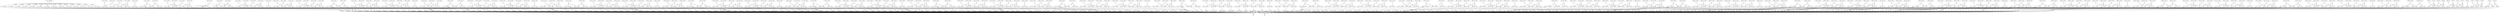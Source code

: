 digraph model {
	0 [ label = "0: {(c < 20), init}" ];
	1 [ label = "1: {(c < 20)}" ];
	2 [ label = "2: {(c < 20)}" ];
	3 [ label = "3: {(c < 20)}" ];
	4 [ label = "4: {(c < 20)}" ];
	5 [ label = "5: {(c < 20)}" ];
	6 [ label = "6: {(c < 20)}" ];
	7 [ label = "7: {(c < 20)}" ];
	8 [ label = "8: {(c < 20)}" ];
	9 [ label = "9: {(c < 20)}" ];
	10 [ label = "10: {(c < 20)}" ];
	11 [ label = "11: {(c < 20)}" ];
	12 [ label = "12: {(c < 20)}" ];
	13 [ label = "13: {(c < 20)}" ];
	14 [ label = "14: {(c < 20)}" ];
	15 [ label = "15: {(c < 20)}" ];
	16 [ label = "16: {(c < 20)}" ];
	17 [ label = "17: {(c < 20)}" ];
	18 [ label = "18: {(c < 20)}" ];
	19 [ label = "19: {(c < 20)}" ];
	20 [ label = "20: {(c < 20)}" ];
	21 [ label = "21: {(c < 20)}" ];
	22 [ label = "22: {(c < 20)}" ];
	23 [ label = "23: {(c < 20)}" ];
	24 [ label = "24: {(c < 20)}" ];
	25 [ label = "25: {(c < 20)}" ];
	26 [ label = "26: {(c < 20)}" ];
	27 [ label = "27: {(c < 20)}" ];
	28 [ label = "28: {(c < 20)}" ];
	29 [ label = "29: {(c < 20)}" ];
	30 [ label = "30: {(c < 20)}" ];
	31 [ label = "31: {(c < 20)}" ];
	32 [ label = "32: {(c < 20)}" ];
	33 [ label = "33: {(c < 20), bad}" ];
	34 [ label = "34: {(c < 20)}" ];
	35 [ label = "35: {(c < 20)}" ];
	36 [ label = "36: {(c < 20)}" ];
	37 [ label = "37: {(c < 20)}" ];
	38 [ label = "38: {(c < 20)}" ];
	39 [ label = "39: {(c < 20)}" ];
	40 [ label = "40: {(c < 20)}" ];
	41 [ label = "41: {(c < 20), counterexample_target
goal}" ];
	42 [ label = "42: {(c < 20)}" ];
	43 [ label = "43: {(c < 20)}" ];
	44 [ label = "44: {(c < 20)}" ];
	45 [ label = "45: {(c < 20)}" ];
	46 [ label = "46: {(c < 20)}" ];
	47 [ label = "47: {(c < 20)}" ];
	48 [ label = "48: {(c < 20)}" ];
	49 [ label = "49: {(c < 20)}" ];
	50 [ label = "50: {(c < 20)}" ];
	51 [ label = "51: {(c < 20)}" ];
	52 [ label = "52: {(c < 20)}" ];
	53 [ label = "53: {(c < 20)}" ];
	54 [ label = "54: {(c < 20)}" ];
	55 [ label = "55: {(c < 20)}" ];
	56 [ label = "56: {(c < 20)}" ];
	57 [ label = "57: {(c < 20)}" ];
	58 [ label = "58: {(c < 20)}" ];
	59 [ label = "59: {(c < 20)}" ];
	60 [ label = "60: {(c < 20)}" ];
	61 [ label = "61: {(c < 20), bad}" ];
	62 [ label = "62: {(c < 20)}" ];
	63 [ label = "63: {(c < 20)}" ];
	64 [ label = "64: {(c < 20)}" ];
	65 [ label = "65: {(c < 20)}" ];
	66 [ label = "66: {(c < 20)}" ];
	67 [ label = "67: {(c < 20)}" ];
	68 [ label = "68: {(c < 20)}" ];
	69 [ label = "69: {(c < 20)}" ];
	70 [ label = "70: {(c < 20)}" ];
	71 [ label = "71: {(c < 20)}" ];
	72 [ label = "72: {(c < 20)}" ];
	73 [ label = "73: {(c < 20)}" ];
	74 [ label = "74: {(c < 20)}" ];
	75 [ label = "75: {(c < 20)}" ];
	76 [ label = "76: {(c < 20)}" ];
	77 [ label = "77: {(c < 20)}" ];
	78 [ label = "78: {(c < 20)}" ];
	79 [ label = "79: {(c < 20)}" ];
	80 [ label = "80: {(c < 20)}" ];
	81 [ label = "81: {(c < 20)}" ];
	82 [ label = "82: {(c < 20)}" ];
	83 [ label = "83: {(c < 20)}" ];
	84 [ label = "84: {(c < 20)}" ];
	85 [ label = "85: {(c < 20)}" ];
	86 [ label = "86: {(c < 20)}" ];
	87 [ label = "87: {(c < 20)}" ];
	88 [ label = "88: {(c < 20)}" ];
	89 [ label = "89: {(c < 20)}" ];
	90 [ label = "90: {(c < 20)}" ];
	91 [ label = "91: {(c < 20)}" ];
	92 [ label = "92: {(c < 20), bad}" ];
	93 [ label = "93: {(c < 20)}" ];
	94 [ label = "94: {(c < 20)}" ];
	95 [ label = "95: {(c < 20)}" ];
	96 [ label = "96: {(c < 20)}" ];
	97 [ label = "97: {(c < 20)}" ];
	98 [ label = "98: {(c < 20)}" ];
	99 [ label = "99: {(c < 20)}" ];
	100 [ label = "100: {(c < 20)}" ];
	101 [ label = "101: {(c < 20)}" ];
	102 [ label = "102: {(c < 20)}" ];
	103 [ label = "103: {(c < 20)}" ];
	104 [ label = "104: {(c < 20)}" ];
	105 [ label = "105: {(c < 20)}" ];
	106 [ label = "106: {(c < 20)}" ];
	107 [ label = "107: {(c < 20)}" ];
	108 [ label = "108: {(c < 20)}" ];
	109 [ label = "109: {(c < 20)}" ];
	110 [ label = "110: {(c < 20)}" ];
	111 [ label = "111: {(c < 20)}" ];
	112 [ label = "112: {(c < 20)}" ];
	113 [ label = "113: {(c < 20)}" ];
	114 [ label = "114: {(c < 20)}" ];
	115 [ label = "115: {(c < 20)}" ];
	116 [ label = "116: {(c < 20)}" ];
	117 [ label = "117: {(c < 20)}" ];
	118 [ label = "118: {(c < 20)}" ];
	119 [ label = "119: {(c < 20)}" ];
	120 [ label = "120: {(c < 20)}" ];
	121 [ label = "121: {(c < 20)}" ];
	122 [ label = "122: {(c < 20)}" ];
	123 [ label = "123: {(c < 20), bad}" ];
	124 [ label = "124: {(c < 20)}" ];
	125 [ label = "125: {(c < 20)}" ];
	126 [ label = "126: {(c < 20)}" ];
	127 [ label = "127: {(c < 20)}" ];
	128 [ label = "128: {(c < 20)}" ];
	129 [ label = "129: {(c < 20)}" ];
	130 [ label = "130: {(c < 20)}" ];
	131 [ label = "131: {(c < 20)}" ];
	132 [ label = "132: {(c < 20)}" ];
	133 [ label = "133: {(c < 20)}" ];
	134 [ label = "134: {(c < 20)}" ];
	135 [ label = "135: {(c < 20)}" ];
	136 [ label = "136: {(c < 20)}" ];
	137 [ label = "137: {(c < 20)}" ];
	138 [ label = "138: {(c < 20)}" ];
	139 [ label = "139: {(c < 20)}" ];
	140 [ label = "140: {(c < 20)}" ];
	141 [ label = "141: {(c < 20)}" ];
	142 [ label = "142: {(c < 20)}" ];
	143 [ label = "143: {(c < 20)}" ];
	144 [ label = "144: {(c < 20)}" ];
	145 [ label = "145: {(c < 20)}" ];
	146 [ label = "146: {(c < 20)}" ];
	147 [ label = "147: {(c < 20)}" ];
	148 [ label = "148: {(c < 20)}" ];
	149 [ label = "149: {(c < 20)}" ];
	150 [ label = "150: {(c < 20)}" ];
	151 [ label = "151: {(c < 20)}" ];
	152 [ label = "152: {(c < 20)}" ];
	153 [ label = "153: {(c < 20), bad}" ];
	154 [ label = "154: {(c < 20)}" ];
	155 [ label = "155: {(c < 20)}" ];
	156 [ label = "156: {(c < 20)}" ];
	157 [ label = "157: {(c < 20)}" ];
	158 [ label = "158: {(c < 20)}" ];
	159 [ label = "159: {(c < 20)}" ];
	160 [ label = "160: {(c < 20)}" ];
	161 [ label = "161: {(c < 20)}" ];
	162 [ label = "162: {(c < 20)}" ];
	163 [ label = "163: {(c < 20)}" ];
	164 [ label = "164: {(c < 20)}" ];
	165 [ label = "165: {(c < 20)}" ];
	166 [ label = "166: {(c < 20)}" ];
	167 [ label = "167: {(c < 20)}" ];
	168 [ label = "168: {(c < 20)}" ];
	169 [ label = "169: {(c < 20)}" ];
	170 [ label = "170: {(c < 20)}" ];
	171 [ label = "171: {(c < 20)}" ];
	172 [ label = "172: {(c < 20)}" ];
	173 [ label = "173: {(c < 20)}" ];
	174 [ label = "174: {(c < 20)}" ];
	175 [ label = "175: {(c < 20)}" ];
	176 [ label = "176: {(c < 20)}" ];
	177 [ label = "177: {(c < 20)}" ];
	178 [ label = "178: {(c < 20)}" ];
	179 [ label = "179: {(c < 20)}" ];
	180 [ label = "180: {(c < 20)}" ];
	181 [ label = "181: {(c < 20)}" ];
	182 [ label = "182: {(c < 20)}" ];
	183 [ label = "183: {(c < 20), bad}" ];
	184 [ label = "184: {(c < 20)}" ];
	185 [ label = "185: {(c < 20)}" ];
	186 [ label = "186: {(c < 20)}" ];
	187 [ label = "187: {(c < 20)}" ];
	188 [ label = "188: {(c < 20)}" ];
	189 [ label = "189: {(c < 20)}" ];
	190 [ label = "190: {(c < 20)}" ];
	191 [ label = "191: {(c < 20)}" ];
	192 [ label = "192: {(c < 20)}" ];
	193 [ label = "193: {(c < 20)}" ];
	194 [ label = "194: {(c < 20)}" ];
	195 [ label = "195: {(c < 20)}" ];
	196 [ label = "196: {(c < 20)}" ];
	197 [ label = "197: {(c < 20)}" ];
	198 [ label = "198: {(c < 20)}" ];
	199 [ label = "199: {(c < 20)}" ];
	200 [ label = "200: {(c < 20)}" ];
	201 [ label = "201: {(c < 20)}" ];
	202 [ label = "202: {(c < 20)}" ];
	203 [ label = "203: {(c < 20)}" ];
	204 [ label = "204: {(c < 20)}" ];
	205 [ label = "205: {(c < 20)}" ];
	206 [ label = "206: {(c < 20)}" ];
	207 [ label = "207: {(c < 20)}" ];
	208 [ label = "208: {(c < 20)}" ];
	209 [ label = "209: {(c < 20)}" ];
	210 [ label = "210: {(c < 20)}" ];
	211 [ label = "211: {(c < 20)}" ];
	212 [ label = "212: {(c < 20), bad}" ];
	213 [ label = "213: {(c < 20)}" ];
	214 [ label = "214: {(c < 20)}" ];
	215 [ label = "215: {(c < 20)}" ];
	216 [ label = "216: {(c < 20)}" ];
	217 [ label = "217: {(c < 20)}" ];
	218 [ label = "218: {(c < 20)}" ];
	219 [ label = "219: {(c < 20)}" ];
	220 [ label = "220: {(c < 20)}" ];
	221 [ label = "221: {(c < 20)}" ];
	222 [ label = "222: {(c < 20)}" ];
	223 [ label = "223: {(c < 20)}" ];
	224 [ label = "224: {(c < 20)}" ];
	225 [ label = "225: {(c < 20)}" ];
	226 [ label = "226: {(c < 20)}" ];
	227 [ label = "227: {(c < 20)}" ];
	228 [ label = "228: {(c < 20)}" ];
	229 [ label = "229: {(c < 20)}" ];
	230 [ label = "230: {(c < 20)}" ];
	231 [ label = "231: {(c < 20)}" ];
	232 [ label = "232: {(c < 20)}" ];
	233 [ label = "233: {(c < 20)}" ];
	234 [ label = "234: {(c < 20)}" ];
	235 [ label = "235: {(c < 20)}" ];
	236 [ label = "236: {(c < 20)}" ];
	237 [ label = "237: {(c < 20)}" ];
	238 [ label = "238: {(c < 20)}" ];
	239 [ label = "239: {(c < 20)}" ];
	240 [ label = "240: {(c < 20)}" ];
	241 [ label = "241: {(c < 20), bad}" ];
	242 [ label = "242: {(c < 20)}" ];
	243 [ label = "243: {(c < 20)}" ];
	244 [ label = "244: {(c < 20)}" ];
	245 [ label = "245: {(c < 20)}" ];
	246 [ label = "246: {(c < 20)}" ];
	247 [ label = "247: {(c < 20)}" ];
	248 [ label = "248: {(c < 20)}" ];
	249 [ label = "249: {(c < 20)}" ];
	250 [ label = "250: {(c < 20)}" ];
	251 [ label = "251: {(c < 20)}" ];
	252 [ label = "252: {(c < 20)}" ];
	253 [ label = "253: {(c < 20)}" ];
	254 [ label = "254: {(c < 20)}" ];
	255 [ label = "255: {(c < 20)}" ];
	256 [ label = "256: {(c < 20)}" ];
	257 [ label = "257: {(c < 20)}" ];
	258 [ label = "258: {(c < 20)}" ];
	259 [ label = "259: {(c < 20)}" ];
	260 [ label = "260: {(c < 20)}" ];
	261 [ label = "261: {(c < 20)}" ];
	262 [ label = "262: {(c < 20)}" ];
	263 [ label = "263: {(c < 20)}" ];
	264 [ label = "264: {(c < 20)}" ];
	265 [ label = "265: {(c < 20)}" ];
	266 [ label = "266: {(c < 20)}" ];
	267 [ label = "267: {(c < 20)}" ];
	268 [ label = "268: {(c < 20)}" ];
	269 [ label = "269: {(c < 20)}" ];
	270 [ label = "270: {(c < 20), bad}" ];
	271 [ label = "271: {(c < 20)}" ];
	272 [ label = "272: {(c < 20)}" ];
	273 [ label = "273: {(c < 20)}" ];
	274 [ label = "274: {(c < 20)}" ];
	275 [ label = "275: {(c < 20)}" ];
	276 [ label = "276: {(c < 20)}" ];
	277 [ label = "277: {(c < 20)}" ];
	278 [ label = "278: {(c < 20)}" ];
	279 [ label = "279: {(c < 20)}" ];
	280 [ label = "280: {(c < 20)}" ];
	281 [ label = "281: {(c < 20)}" ];
	282 [ label = "282: {(c < 20)}" ];
	283 [ label = "283: {(c < 20)}" ];
	284 [ label = "284: {(c < 20)}" ];
	285 [ label = "285: {(c < 20)}" ];
	286 [ label = "286: {(c < 20)}" ];
	287 [ label = "287: {(c < 20)}" ];
	288 [ label = "288: {(c < 20)}" ];
	289 [ label = "289: {(c < 20)}" ];
	290 [ label = "290: {(c < 20)}" ];
	291 [ label = "291: {(c < 20)}" ];
	292 [ label = "292: {(c < 20)}" ];
	293 [ label = "293: {(c < 20)}" ];
	294 [ label = "294: {(c < 20)}" ];
	295 [ label = "295: {(c < 20)}" ];
	296 [ label = "296: {(c < 20)}" ];
	297 [ label = "297: {(c < 20)}" ];
	298 [ label = "298: {(c < 20)}" ];
	299 [ label = "299: {(c < 20), bad}" ];
	300 [ label = "300: {(c < 20)}" ];
	301 [ label = "301: {(c < 20)}" ];
	302 [ label = "302: {(c < 20)}" ];
	303 [ label = "303: {(c < 20)}" ];
	304 [ label = "304: {(c < 20)}" ];
	305 [ label = "305: {(c < 20)}" ];
	306 [ label = "306: {(c < 20)}" ];
	307 [ label = "307: {(c < 20)}" ];
	308 [ label = "308: {(c < 20)}" ];
	309 [ label = "309: {(c < 20)}" ];
	310 [ label = "310: {(c < 20)}" ];
	311 [ label = "311: {(c < 20)}" ];
	312 [ label = "312: {(c < 20)}" ];
	313 [ label = "313: {(c < 20)}" ];
	314 [ label = "314: {(c < 20)}" ];
	315 [ label = "315: {(c < 20)}" ];
	316 [ label = "316: {(c < 20)}" ];
	317 [ label = "317: {(c < 20)}" ];
	318 [ label = "318: {(c < 20)}" ];
	319 [ label = "319: {(c < 20)}" ];
	320 [ label = "320: {(c < 20)}" ];
	321 [ label = "321: {(c < 20)}" ];
	322 [ label = "322: {(c < 20)}" ];
	323 [ label = "323: {(c < 20)}" ];
	324 [ label = "324: {(c < 20)}" ];
	325 [ label = "325: {(c < 20)}" ];
	326 [ label = "326: {(c < 20)}" ];
	327 [ label = "327: {(c < 20)}" ];
	328 [ label = "328: {(c < 20), bad}" ];
	329 [ label = "329: {(c < 20)}" ];
	330 [ label = "330: {(c < 20)}" ];
	331 [ label = "331: {(c < 20)}" ];
	332 [ label = "332: {(c < 20)}" ];
	333 [ label = "333: {(c < 20)}" ];
	334 [ label = "334: {(c < 20)}" ];
	335 [ label = "335: {(c < 20)}" ];
	336 [ label = "336: {(c < 20)}" ];
	337 [ label = "337: {(c < 20)}" ];
	338 [ label = "338: {(c < 20)}" ];
	339 [ label = "339: {(c < 20)}" ];
	340 [ label = "340: {(c < 20)}" ];
	341 [ label = "341: {(c < 20)}" ];
	342 [ label = "342: {(c < 20)}" ];
	343 [ label = "343: {(c < 20)}" ];
	344 [ label = "344: {(c < 20)}" ];
	345 [ label = "345: {(c < 20)}" ];
	346 [ label = "346: {(c < 20)}" ];
	347 [ label = "347: {(c < 20)}" ];
	348 [ label = "348: {(c < 20)}" ];
	349 [ label = "349: {(c < 20)}" ];
	350 [ label = "350: {(c < 20)}" ];
	351 [ label = "351: {(c < 20)}" ];
	352 [ label = "352: {(c < 20)}" ];
	353 [ label = "353: {(c < 20)}" ];
	354 [ label = "354: {(c < 20)}" ];
	355 [ label = "355: {(c < 20)}" ];
	356 [ label = "356: {(c < 20)}" ];
	357 [ label = "357: {(c < 20), bad}" ];
	358 [ label = "358: {(c < 20)}" ];
	359 [ label = "359: {(c < 20)}" ];
	360 [ label = "360: {(c < 20)}" ];
	361 [ label = "361: {(c < 20)}" ];
	362 [ label = "362: {(c < 20)}" ];
	363 [ label = "363: {(c < 20)}" ];
	364 [ label = "364: {(c < 20)}" ];
	365 [ label = "365: {(c < 20)}" ];
	366 [ label = "366: {(c < 20)}" ];
	367 [ label = "367: {(c < 20)}" ];
	368 [ label = "368: {(c < 20)}" ];
	369 [ label = "369: {(c < 20)}" ];
	370 [ label = "370: {(c < 20)}" ];
	371 [ label = "371: {(c < 20)}" ];
	372 [ label = "372: {(c < 20)}" ];
	373 [ label = "373: {(c < 20)}" ];
	374 [ label = "374: {(c < 20)}" ];
	375 [ label = "375: {(c < 20)}" ];
	376 [ label = "376: {(c < 20)}" ];
	377 [ label = "377: {(c < 20)}" ];
	378 [ label = "378: {(c < 20)}" ];
	379 [ label = "379: {(c < 20)}" ];
	380 [ label = "380: {(c < 20)}" ];
	381 [ label = "381: {(c < 20)}" ];
	382 [ label = "382: {(c < 20)}" ];
	383 [ label = "383: {(c < 20)}" ];
	384 [ label = "384: {(c < 20)}" ];
	385 [ label = "385: {(c < 20)}" ];
	386 [ label = "386: {(c < 20), bad}" ];
	387 [ label = "387: {(c < 20)}" ];
	388 [ label = "388: {(c < 20)}" ];
	389 [ label = "389: {(c < 20)}" ];
	390 [ label = "390: {(c < 20)}" ];
	391 [ label = "391: {(c < 20)}" ];
	392 [ label = "392: {(c < 20)}" ];
	393 [ label = "393: {(c < 20)}" ];
	394 [ label = "394: {(c < 20)}" ];
	395 [ label = "395: {(c < 20)}" ];
	396 [ label = "396: {(c < 20)}" ];
	397 [ label = "397: {(c < 20)}" ];
	398 [ label = "398: {(c < 20)}" ];
	399 [ label = "399: {(c < 20)}" ];
	400 [ label = "400: {(c < 20)}" ];
	401 [ label = "401: {(c < 20)}" ];
	402 [ label = "402: {(c < 20)}" ];
	403 [ label = "403: {(c < 20)}" ];
	404 [ label = "404: {(c < 20)}" ];
	405 [ label = "405: {(c < 20)}" ];
	406 [ label = "406: {(c < 20)}" ];
	407 [ label = "407: {(c < 20)}" ];
	408 [ label = "408: {(c < 20)}" ];
	409 [ label = "409: {(c < 20)}" ];
	410 [ label = "410: {(c < 20)}" ];
	411 [ label = "411: {(c < 20)}" ];
	412 [ label = "412: {(c < 20)}" ];
	413 [ label = "413: {(c < 20)}" ];
	414 [ label = "414: {(c < 20)}" ];
	415 [ label = "415: {(c < 20), bad}" ];
	416 [ label = "416: {(c < 20)}" ];
	417 [ label = "417: {(c < 20)}" ];
	418 [ label = "418: {(c < 20)}" ];
	419 [ label = "419: {(c < 20)}" ];
	420 [ label = "420: {(c < 20)}" ];
	421 [ label = "421: {(c < 20)}" ];
	422 [ label = "422: {(c < 20)}" ];
	423 [ label = "423: {(c < 20)}" ];
	424 [ label = "424: {(c < 20)}" ];
	425 [ label = "425: {(c < 20)}" ];
	426 [ label = "426: {(c < 20)}" ];
	427 [ label = "427: {(c < 20)}" ];
	428 [ label = "428: {(c < 20)}" ];
	429 [ label = "429: {(c < 20)}" ];
	430 [ label = "430: {(c < 20)}" ];
	431 [ label = "431: {(c < 20)}" ];
	432 [ label = "432: {(c < 20)}" ];
	433 [ label = "433: {(c < 20)}" ];
	434 [ label = "434: {(c < 20)}" ];
	435 [ label = "435: {(c < 20)}" ];
	436 [ label = "436: {(c < 20)}" ];
	437 [ label = "437: {(c < 20)}" ];
	438 [ label = "438: {(c < 20)}" ];
	439 [ label = "439: {(c < 20)}" ];
	440 [ label = "440: {(c < 20)}" ];
	441 [ label = "441: {(c < 20)}" ];
	442 [ label = "442: {(c < 20)}" ];
	443 [ label = "443: {(c < 20)}" ];
	444 [ label = "444: {(c < 20), bad}" ];
	445 [ label = "445: {(c < 20)}" ];
	446 [ label = "446: {(c < 20)}" ];
	447 [ label = "447: {(c < 20)}" ];
	448 [ label = "448: {(c < 20)}" ];
	449 [ label = "449: {(c < 20)}" ];
	450 [ label = "450: {(c < 20)}" ];
	451 [ label = "451: {(c < 20)}" ];
	452 [ label = "452: {(c < 20)}" ];
	453 [ label = "453: {(c < 20)}" ];
	454 [ label = "454: {(c < 20)}" ];
	455 [ label = "455: {(c < 20)}" ];
	456 [ label = "456: {(c < 20)}" ];
	457 [ label = "457: {(c < 20)}" ];
	458 [ label = "458: {(c < 20)}" ];
	459 [ label = "459: {(c < 20)}" ];
	460 [ label = "460: {(c < 20)}" ];
	461 [ label = "461: {(c < 20)}" ];
	462 [ label = "462: {(c < 20)}" ];
	463 [ label = "463: {(c < 20)}" ];
	464 [ label = "464: {(c < 20)}" ];
	465 [ label = "465: {(c < 20)}" ];
	466 [ label = "466: {(c < 20)}" ];
	467 [ label = "467: {(c < 20)}" ];
	468 [ label = "468: {(c < 20)}" ];
	469 [ label = "469: {(c < 20)}" ];
	470 [ label = "470: {(c < 20)}" ];
	471 [ label = "471: {(c < 20)}" ];
	472 [ label = "472: {(c < 20)}" ];
	473 [ label = "473: {(c < 20), bad}" ];
	474 [ label = "474: {(c < 20)}" ];
	475 [ label = "475: {(c < 20)}" ];
	476 [ label = "476: {(c < 20)}" ];
	477 [ label = "477: {(c < 20)}" ];
	478 [ label = "478: {(c < 20)}" ];
	479 [ label = "479: {(c < 20)}" ];
	480 [ label = "480: {(c < 20)}" ];
	481 [ label = "481: {(c < 20)}" ];
	482 [ label = "482: {(c < 20)}" ];
	483 [ label = "483: {(c < 20)}" ];
	484 [ label = "484: {(c < 20)}" ];
	485 [ label = "485: {(c < 20)}" ];
	486 [ label = "486: {(c < 20)}" ];
	487 [ label = "487: {(c < 20)}" ];
	488 [ label = "488: {(c < 20)}" ];
	489 [ label = "489: {(c < 20)}" ];
	490 [ label = "490: {(c < 20)}" ];
	491 [ label = "491: {(c < 20)}" ];
	492 [ label = "492: {(c < 20)}" ];
	493 [ label = "493: {(c < 20)}" ];
	494 [ label = "494: {(c < 20)}" ];
	495 [ label = "495: {(c < 20)}" ];
	496 [ label = "496: {(c < 20)}" ];
	497 [ label = "497: {(c < 20)}" ];
	498 [ label = "498: {(c < 20)}" ];
	499 [ label = "499: {(c < 20)}" ];
	500 [ label = "500: {(c < 20)}" ];
	501 [ label = "501: {(c < 20)}" ];
	502 [ label = "502: {(c < 20), bad}" ];
	503 [ label = "503: {(c < 20)}" ];
	504 [ label = "504: {(c < 20)}" ];
	505 [ label = "505: {(c < 20)}" ];
	506 [ label = "506: {(c < 20)}" ];
	507 [ label = "507: {(c < 20)}" ];
	508 [ label = "508: {(c < 20)}" ];
	509 [ label = "509: {(c < 20)}" ];
	510 [ label = "510: {(c < 20)}" ];
	511 [ label = "511: {(c < 20)}" ];
	512 [ label = "512: {(c < 20)}" ];
	513 [ label = "513: {(c < 20)}" ];
	514 [ label = "514: {(c < 20)}" ];
	515 [ label = "515: {(c < 20)}" ];
	516 [ label = "516: {(c < 20)}" ];
	517 [ label = "517: {(c < 20)}" ];
	518 [ label = "518: {(c < 20)}" ];
	519 [ label = "519: {(c < 20)}" ];
	520 [ label = "520: {(c < 20)}" ];
	521 [ label = "521: {(c < 20)}" ];
	522 [ label = "522: {(c < 20)}" ];
	523 [ label = "523: {(c < 20)}" ];
	524 [ label = "524: {(c < 20)}" ];
	525 [ label = "525: {(c < 20)}" ];
	526 [ label = "526: {(c < 20)}" ];
	527 [ label = "527: {(c < 20)}" ];
	528 [ label = "528: {(c < 20)}" ];
	529 [ label = "529: {(c < 20)}" ];
	530 [ label = "530: {(c < 20)}" ];
	531 [ label = "531: {(c < 20), bad}" ];
	532 [ label = "532: {(c < 20)}" ];
	533 [ label = "533: {(c < 20)}" ];
	534 [ label = "534: {(c < 20)}" ];
	535 [ label = "535: {(c < 20)}" ];
	536 [ label = "536: {(c < 20)}" ];
	537 [ label = "537: {(c < 20)}" ];
	538 [ label = "538: {(c < 20)}" ];
	539 [ label = "539: {(c < 20)}" ];
	540 [ label = "540: {(c < 20)}" ];
	541 [ label = "541: {(c < 20)}" ];
	542 [ label = "542: {(c < 20)}" ];
	543 [ label = "543: {(c < 20)}" ];
	544 [ label = "544: {(c < 20)}" ];
	545 [ label = "545: {(c < 20)}" ];
	546 [ label = "546: {(c < 20)}" ];
	547 [ label = "547: {(c < 20)}" ];
	548 [ label = "548: {(c < 20)}" ];
	549 [ label = "549: {(c < 20)}" ];
	550 [ label = "550: {(c < 20)}" ];
	551 [ label = "551: {(c < 20)}" ];
	552 [ label = "552: {(c < 20)}" ];
	553 [ label = "553: {(c < 20)}" ];
	554 [ label = "554: {(c < 20)}" ];
	555 [ label = "555: {(c < 20)}" ];
	556 [ label = "556: {(c < 20)}" ];
	557 [ label = "557: {(c < 20)}" ];
	558 [ label = "558: {(c < 20)}" ];
	559 [ label = "559: {(c < 20)}" ];
	560 [ label = "560: {(c < 20), bad}" ];
	561 [ label = "561: {(c < 20)}" ];
	562 [ label = "562: {(c < 20)}" ];
	563 [ label = "563: {(c < 20)}" ];
	564 [ label = "564: {(c < 20)}" ];
	565 [ label = "565: {(c < 20)}" ];
	566 [ label = "566: {(c < 20)}" ];
	567 [ label = "567: {}" ];
	568 [ label = "568: {}" ];
	569 [ label = "569: {}" ];
	570 [ label = "570: {}" ];
	571 [ label = "571: {}" ];
	572 [ label = "572: {}" ];
	573 [ label = "573: {}" ];
	574 [ label = "574: {}" ];
	575 [ label = "575: {}" ];
	576 [ label = "576: {}" ];
	577 [ label = "577: {}" ];
	578 [ label = "578: {}" ];
	579 [ label = "579: {}" ];
	580 [ label = "580: {}" ];
	581 [ label = "581: {}" ];
	582 [ label = "582: {}" ];
	583 [ label = "583: {}" ];
	584 [ label = "584: {}" ];
	585 [ label = "585: {}" ];
	586 [ label = "586: {}" ];
	587 [ label = "587: {}" ];
	588 [ label = "588: {}" ];
	589 [ label = "589: {bad}" ];
	590 [ label = "590: {}" ];
	591 [ label = "591: {}" ];
	592 [ label = "592: {}" ];
	593 [ label = "593: {}" ];
	594 [ label = "594: {}" ];
	595 [ label = "595: {}" ];
	596 [ label = "596: {}" ];
	597 [ label = "597: {counterexample_target}" ];
	"0c0" [shape = "point"];
	0 -> "0c0";
	"0c0" -> 1 [ label= "0.0714286" ];
	"0c0" -> 2 [ label= "0.0714286" ];
	"0c0" -> 3 [ label= "0.0714286" ];
	"0c0" -> 4 [ label= "0.0714286" ];
	"0c0" -> 5 [ label= "0.0714286" ];
	"0c0" -> 6 [ label= "0.0714286" ];
	"0c0" -> 7 [ label= "0.0714286" ];
	"0c0" -> 8 [ label= "0.0714286" ];
	"0c0" -> 9 [ label= "0.0714286" ];
	"0c0" -> 10 [ label= "0.0714286" ];
	"0c0" -> 11 [ label= "0.0714286" ];
	"0c0" -> 12 [ label= "0.0714286" ];
	"0c0" -> 13 [ label= "0.0714286" ];
	"0c0" -> 14 [ label= "0.0714286" ];
	"1c0" [shape = "point"];
	1 -> "1c0";
	"1c0" -> 596 [ label= "1.33227e-15" ];
	"1c0" -> 597 [ label= "1" ];
	"2c0" [shape = "point"];
	2 -> "2c0";
	"2c0" -> 596 [ label= "7.19425e-14" ];
	"2c0" -> 597 [ label= "1" ];
	"3c0" [shape = "point"];
	3 -> "3c0";
	"3c0" -> 596 [ label= "2.61491e-12" ];
	"3c0" -> 597 [ label= "1" ];
	"4c0" [shape = "point"];
	4 -> "4c0";
	"4c0" -> 596 [ label= "7.12771e-11" ];
	"4c0" -> 597 [ label= "1" ];
	"5c0" [shape = "point"];
	5 -> "5c0";
	"5c0" -> 596 [ label= "0" ];
	"5c0" -> 597 [ label= "1" ];
	"6c0" [shape = "point"];
	6 -> "6c0";
	"6c0" -> 596 [ label= "7.19425e-14" ];
	"6c0" -> 597 [ label= "1" ];
	"7c0" [shape = "point"];
	7 -> "7c0";
	"7c0" -> 596 [ label= "2.61491e-12" ];
	"7c0" -> 597 [ label= "1" ];
	"8c0" [shape = "point"];
	8 -> "8c0";
	"8c0" -> 596 [ label= "0" ];
	"8c0" -> 597 [ label= "1" ];
	"9c0" [shape = "point"];
	9 -> "9c0";
	"9c0" -> 596 [ label= "0" ];
	"9c0" -> 597 [ label= "1" ];
	"10c0" [shape = "point"];
	10 -> "10c0";
	"10c0" -> 596 [ label= "1.33227e-15" ];
	"10c0" -> 597 [ label= "1" ];
	"11c0" [shape = "point"];
	11 -> "11c0";
	"11c0" -> 596 [ label= "7.19425e-14" ];
	"11c0" -> 597 [ label= "1" ];
	"12c0" [shape = "point"];
	12 -> "12c0";
	"12c0" -> 596 [ label= "0" ];
	"12c0" -> 597 [ label= "1" ];
	"13c0" [shape = "point"];
	13 -> "13c0";
	"13c0" -> 596 [ label= "0" ];
	"13c0" -> 597 [ label= "1" ];
	"14c0" [shape = "point"];
	14 -> "14c0";
	"14c0" -> 596 [ label= "1.33227e-15" ];
	"14c0" -> 597 [ label= "1" ];
	"15c0" [shape = "point"];
	15 -> "15c0";
	"15c0" -> 30 [ label= "1" ];
	"16c0" [shape = "point"];
	16 -> "16c0";
	"16c0" -> 29 [ label= "0.1" ];
	"16c0" -> 30 [ label= "0.9" ];
	"17c0" [shape = "point"];
	17 -> "17c0";
	"17c0" -> 29 [ label= "0.9" ];
	"17c0" -> 32 [ label= "0.1" ];
	"18c0" [shape = "point"];
	18 -> "18c0";
	"18c0" -> 32 [ label= "0.9" ];
	"18c0" -> 34 [ label= "0.1" ];
	"19c0" [shape = "point"];
	19 -> "19c0";
	"19c0" -> 31 [ label= "1" ];
	"20c0" [shape = "point"];
	20 -> "20c0";
	"20c0" -> 33 [ label= "0.9" ];
	"20c0" -> 35 [ label= "0.1" ];
	"21c0" [shape = "point"];
	21 -> "21c0";
	"21c0" -> 35 [ label= "0.9" ];
	"21c0" -> 36 [ label= "0.1" ];
	"22c0" [shape = "point"];
	22 -> "22c0";
	"22c0" -> 37 [ label= "1" ];
	"23c0" [shape = "point"];
	23 -> "23c0";
	"23c0" -> 37 [ label= "0.9" ];
	"23c0" -> 40 [ label= "0.1" ];
	"24c0" [shape = "point"];
	24 -> "24c0";
	"24c0" -> 38 [ label= "0.1" ];
	"24c0" -> 40 [ label= "0.9" ];
	"25c0" [shape = "point"];
	25 -> "25c0";
	"25c0" -> 38 [ label= "0.9" ];
	"25c0" -> 39 [ label= "0.1" ];
	"26c0" [shape = "point"];
	26 -> "26c0";
	"26c0" -> 41 [ label= "0.9" ];
	"26c0" -> 42 [ label= "0.1" ];
	"27c0" [shape = "point"];
	27 -> "27c0";
	"27c0" -> 42 [ label= "0.9" ];
	"27c0" -> 43 [ label= "0.1" ];
	"28c0" [shape = "point"];
	28 -> "28c0";
	"28c0" -> 43 [ label= "0.9" ];
	"28c0" -> 44 [ label= "0.1" ];
	"29c0" [shape = "point"];
	29 -> "29c0";
	"29c0" -> 596 [ label= "6.07292e-13" ];
	"29c0" -> 597 [ label= "1" ];
	"30c0" [shape = "point"];
	30 -> "30c0";
	"30c0" -> 596 [ label= "1.25455e-14" ];
	"30c0" -> 597 [ label= "1" ];
	"31c0" [shape = "point"];
	31 -> "31c0";
	"31c0" -> 596 [ label= "1.11022e-16" ];
	"31c0" -> 597 [ label= "1" ];
	"32c0" [shape = "point"];
	32 -> "32c0";
	"32c0" -> 596 [ label= "2.0684e-11" ];
	"32c0" -> 597 [ label= "1" ];
	"33c0" [shape = "point"];
	33 -> "33c0";
	"33c0" -> 33 [ label= "1" ];
	"34c0" [shape = "point"];
	34 -> "34c0";
	"34c0" -> 596 [ label= "5.26616e-10" ];
	"34c0" -> 597 [ label= "1" ];
	"35c0" [shape = "point"];
	35 -> "35c0";
	"35c0" -> 596 [ label= "6.07292e-13" ];
	"35c0" -> 597 [ label= "1" ];
	"36c0" [shape = "point"];
	36 -> "36c0";
	"36c0" -> 596 [ label= "2.06839e-11" ];
	"36c0" -> 597 [ label= "1" ];
	"37c0" [shape = "point"];
	37 -> "37c0";
	"37c0" -> 596 [ label= "0" ];
	"37c0" -> 597 [ label= "1" ];
	"38c0" [shape = "point"];
	38 -> "38c0";
	"38c0" -> 596 [ label= "1.25455e-14" ];
	"38c0" -> 597 [ label= "1" ];
	"39c0" [shape = "point"];
	39 -> "39c0";
	"39c0" -> 596 [ label= "6.07292e-13" ];
	"39c0" -> 597 [ label= "1" ];
	"40c0" [shape = "point"];
	40 -> "40c0";
	"40c0" -> 596 [ label= "1.11022e-16" ];
	"40c0" -> 597 [ label= "1" ];
	"41c0" [shape = "point"];
	41 -> "41c0";
	"41c0" -> 41 [ label= "1" ];
	"42c0" [shape = "point"];
	42 -> "42c0";
	"42c0" -> 596 [ label= "0" ];
	"42c0" -> 597 [ label= "1" ];
	"43c0" [shape = "point"];
	43 -> "43c0";
	"43c0" -> 596 [ label= "1.11022e-16" ];
	"43c0" -> 597 [ label= "1" ];
	"44c0" [shape = "point"];
	44 -> "44c0";
	"44c0" -> 596 [ label= "1.25455e-14" ];
	"44c0" -> 597 [ label= "1" ];
	"45c0" [shape = "point"];
	45 -> "45c0";
	"45c0" -> 60 [ label= "1" ];
	"46c0" [shape = "point"];
	46 -> "46c0";
	"46c0" -> 62 [ label= "1" ];
	"47c0" [shape = "point"];
	47 -> "47c0";
	"47c0" -> 62 [ label= "0.9" ];
	"47c0" -> 63 [ label= "0.1" ];
	"48c0" [shape = "point"];
	48 -> "48c0";
	"48c0" -> 59 [ label= "1" ];
	"49c0" [shape = "point"];
	49 -> "49c0";
	"49c0" -> 65 [ label= "1" ];
	"50c0" [shape = "point"];
	50 -> "50c0";
	"50c0" -> 59 [ label= "0.9" ];
	"50c0" -> 66 [ label= "0.1" ];
	"51c0" [shape = "point"];
	51 -> "51c0";
	"51c0" -> 65 [ label= "0.9" ];
	"51c0" -> 67 [ label= "0.1" ];
	"52c0" [shape = "point"];
	52 -> "52c0";
	"52c0" -> 63 [ label= "0.9" ];
	"52c0" -> 64 [ label= "0.1" ];
	"53c0" [shape = "point"];
	53 -> "53c0";
	"53c0" -> 66 [ label= "0.9" ];
	"53c0" -> 68 [ label= "0.1" ];
	"54c0" [shape = "point"];
	54 -> "54c0";
	"54c0" -> 67 [ label= "0.9" ];
	"54c0" -> 69 [ label= "0.1" ];
	"55c0" [shape = "point"];
	55 -> "55c0";
	"55c0" -> 61 [ label= "0.9" ];
	"55c0" -> 70 [ label= "0.1" ];
	"56c0" [shape = "point"];
	56 -> "56c0";
	"56c0" -> 70 [ label= "0.9" ];
	"56c0" -> 73 [ label= "0.1" ];
	"57c0" [shape = "point"];
	57 -> "57c0";
	"57c0" -> 68 [ label= "0.9" ];
	"57c0" -> 71 [ label= "0.1" ];
	"58c0" [shape = "point"];
	58 -> "58c0";
	"58c0" -> 69 [ label= "0.9" ];
	"58c0" -> 72 [ label= "0.1" ];
	"59c0" [shape = "point"];
	59 -> "59c0";
	"59c0" -> 596 [ label= "1.6122e-10" ];
	"59c0" -> 597 [ label= "1" ];
	"60c0" [shape = "point"];
	60 -> "60c0";
	"60c0" -> 596 [ label= "5.06883e-12" ];
	"60c0" -> 597 [ label= "1" ];
	"61c0" [shape = "point"];
	61 -> "61c0";
	"61c0" -> 61 [ label= "1" ];
	"62c0" [shape = "point"];
	62 -> "62c0";
	"62c0" -> 596 [ label= "1.11577e-13" ];
	"62c0" -> 597 [ label= "1" ];
	"63c0" [shape = "point"];
	63 -> "63c0";
	"63c0" -> 596 [ label= "1.55431e-15" ];
	"63c0" -> 597 [ label= "1" ];
	"64c0" [shape = "point"];
	64 -> "64c0";
	"64c0" -> 596 [ label= "0" ];
	"64c0" -> 597 [ label= "1" ];
	"65c0" [shape = "point"];
	65 -> "65c0";
	"65c0" -> 596 [ label= "3.81517e-09" ];
	"65c0" -> 597 [ label= "1" ];
	"66c0" [shape = "point"];
	66 -> "66c0";
	"66c0" -> 596 [ label= "5.06883e-12" ];
	"66c0" -> 597 [ label= "1" ];
	"67c0" [shape = "point"];
	67 -> "67c0";
	"67c0" -> 596 [ label= "1.6122e-10" ];
	"67c0" -> 597 [ label= "1" ];
	"68c0" [shape = "point"];
	68 -> "68c0";
	"68c0" -> 596 [ label= "1.11577e-13" ];
	"68c0" -> 597 [ label= "1" ];
	"69c0" [shape = "point"];
	69 -> "69c0";
	"69c0" -> 596 [ label= "5.06883e-12" ];
	"69c0" -> 597 [ label= "1" ];
	"70c0" [shape = "point"];
	70 -> "70c0";
	"70c0" -> 596 [ label= "1.55431e-15" ];
	"70c0" -> 597 [ label= "1" ];
	"71c0" [shape = "point"];
	71 -> "71c0";
	"71c0" -> 596 [ label= "1.55431e-15" ];
	"71c0" -> 597 [ label= "1" ];
	"72c0" [shape = "point"];
	72 -> "72c0";
	"72c0" -> 596 [ label= "1.11577e-13" ];
	"72c0" -> 597 [ label= "1" ];
	"73c0" [shape = "point"];
	73 -> "73c0";
	"73c0" -> 596 [ label= "0" ];
	"73c0" -> 597 [ label= "1" ];
	"74c0" [shape = "point"];
	74 -> "74c0";
	"74c0" -> 89 [ label= "1" ];
	"75c0" [shape = "point"];
	75 -> "75c0";
	"75c0" -> 91 [ label= "1" ];
	"76c0" [shape = "point"];
	76 -> "76c0";
	"76c0" -> 93 [ label= "1" ];
	"77c0" [shape = "point"];
	77 -> "77c0";
	"77c0" -> 93 [ label= "0.9" ];
	"77c0" -> 94 [ label= "0.1" ];
	"78c0" [shape = "point"];
	78 -> "78c0";
	"78c0" -> 94 [ label= "0.9" ];
	"78c0" -> 95 [ label= "0.1" ];
	"79c0" [shape = "point"];
	79 -> "79c0";
	"79c0" -> 88 [ label= "1" ];
	"80c0" [shape = "point"];
	80 -> "80c0";
	"80c0" -> 89 [ label= "0.9" ];
	"80c0" -> 90 [ label= "0.1" ];
	"81c0" [shape = "point"];
	81 -> "81c0";
	"81c0" -> 88 [ label= "0.9" ];
	"81c0" -> 97 [ label= "0.1" ];
	"82c0" [shape = "point"];
	82 -> "82c0";
	"82c0" -> 90 [ label= "0.9" ];
	"82c0" -> 98 [ label= "0.1" ];
	"83c0" [shape = "point"];
	83 -> "83c0";
	"83c0" -> 97 [ label= "0.9" ];
	"83c0" -> 99 [ label= "0.1" ];
	"84c0" [shape = "point"];
	84 -> "84c0";
	"84c0" -> 92 [ label= "0.9" ];
	"84c0" -> 96 [ label= "0.1" ];
	"85c0" [shape = "point"];
	85 -> "85c0";
	"85c0" -> 98 [ label= "0.9" ];
	"85c0" -> 100 [ label= "0.1" ];
	"86c0" [shape = "point"];
	86 -> "86c0";
	"86c0" -> 99 [ label= "0.9" ];
	"86c0" -> 101 [ label= "0.1" ];
	"87c0" [shape = "point"];
	87 -> "87c0";
	"87c0" -> 96 [ label= "0.9" ];
	"87c0" -> 102 [ label= "0.1" ];
	"88c0" [shape = "point"];
	88 -> "88c0";
	"88c0" -> 596 [ label= "2.70285e-08" ];
	"88c0" -> 597 [ label= "1" ];
	"89c0" [shape = "point"];
	89 -> "89c0";
	"89c0" -> 596 [ label= "1.23591e-09" ];
	"89c0" -> 597 [ label= "1" ];
	"90c0" [shape = "point"];
	90 -> "90c0";
	"90c0" -> 596 [ label= "4.18103e-11" ];
	"90c0" -> 597 [ label= "1" ];
	"91c0" [shape = "point"];
	91 -> "91c0";
	"91c0" -> 596 [ label= "4.18103e-11" ];
	"91c0" -> 597 [ label= "1" ];
	"92c0" [shape = "point"];
	92 -> "92c0";
	"92c0" -> 92 [ label= "1" ];
	"93c0" [shape = "point"];
	93 -> "93c0";
	"93c0" -> 596 [ label= "9.86433e-13" ];
	"93c0" -> 597 [ label= "1" ];
	"94c0" [shape = "point"];
	94 -> "94c0";
	"94c0" -> 596 [ label= "1.44329e-14" ];
	"94c0" -> 597 [ label= "1" ];
	"95c0" [shape = "point"];
	95 -> "95c0";
	"95c0" -> 596 [ label= "1.11022e-16" ];
	"95c0" -> 597 [ label= "1" ];
	"96c0" [shape = "point"];
	96 -> "96c0";
	"96c0" -> 596 [ label= "1.44329e-14" ];
	"96c0" -> 597 [ label= "1" ];
	"97c0" [shape = "point"];
	97 -> "97c0";
	"97c0" -> 596 [ label= "1.23591e-09" ];
	"97c0" -> 597 [ label= "1" ];
	"98c0" [shape = "point"];
	98 -> "98c0";
	"98c0" -> 596 [ label= "9.86433e-13" ];
	"98c0" -> 597 [ label= "1" ];
	"99c0" [shape = "point"];
	99 -> "99c0";
	"99c0" -> 596 [ label= "4.18103e-11" ];
	"99c0" -> 597 [ label= "1" ];
	"100c0" [shape = "point"];
	100 -> "100c0";
	"100c0" -> 596 [ label= "1.44329e-14" ];
	"100c0" -> 597 [ label= "1" ];
	"101c0" [shape = "point"];
	101 -> "101c0";
	"101c0" -> 596 [ label= "9.86544e-13" ];
	"101c0" -> 597 [ label= "1" ];
	"102c0" [shape = "point"];
	102 -> "102c0";
	"102c0" -> 596 [ label= "1.11022e-16" ];
	"102c0" -> 597 [ label= "1" ];
	"103c0" [shape = "point"];
	103 -> "103c0";
	"103c0" -> 117 [ label= "1" ];
	"104c0" [shape = "point"];
	104 -> "104c0";
	"104c0" -> 119 [ label= "1" ];
	"105c0" [shape = "point"];
	105 -> "105c0";
	"105c0" -> 119 [ label= "0.9" ];
	"105c0" -> 120 [ label= "0.1" ];
	"106c0" [shape = "point"];
	106 -> "106c0";
	"106c0" -> 121 [ label= "1" ];
	"107c0" [shape = "point"];
	107 -> "107c0";
	"107c0" -> 124 [ label= "1" ];
	"108c0" [shape = "point"];
	108 -> "108c0";
	"108c0" -> 124 [ label= "0.9" ];
	"108c0" -> 125 [ label= "0.1" ];
	"109c0" [shape = "point"];
	109 -> "109c0";
	"109c0" -> 125 [ label= "0.9" ];
	"109c0" -> 126 [ label= "0.1" ];
	"110c0" [shape = "point"];
	110 -> "110c0";
	"110c0" -> 123 [ label= "0.9" ];
	"110c0" -> 127 [ label= "0.1" ];
	"111c0" [shape = "point"];
	111 -> "111c0";
	"111c0" -> 117 [ label= "0.9" ];
	"111c0" -> 118 [ label= "0.1" ];
	"112c0" [shape = "point"];
	112 -> "112c0";
	"112c0" -> 120 [ label= "0.9" ];
	"112c0" -> 122 [ label= "0.1" ];
	"113c0" [shape = "point"];
	113 -> "113c0";
	"113c0" -> 118 [ label= "0.9" ];
	"113c0" -> 129 [ label= "0.1" ];
	"114c0" [shape = "point"];
	114 -> "114c0";
	"114c0" -> 122 [ label= "0.9" ];
	"114c0" -> 130 [ label= "0.1" ];
	"115c0" [shape = "point"];
	115 -> "115c0";
	"115c0" -> 129 [ label= "0.9" ];
	"115c0" -> 131 [ label= "0.1" ];
	"116c0" [shape = "point"];
	116 -> "116c0";
	"116c0" -> 127 [ label= "0.9" ];
	"116c0" -> 128 [ label= "0.1" ];
	"117c0" [shape = "point"];
	117 -> "117c0";
	"117c0" -> 596 [ label= "1.8662e-07" ];
	"117c0" -> 597 [ label= "1" ];
	"118c0" [shape = "point"];
	118 -> "118c0";
	"118c0" -> 596 [ label= "9.2961e-09" ];
	"118c0" -> 597 [ label= "1" ];
	"119c0" [shape = "point"];
	119 -> "119c0";
	"119c0" -> 596 [ label= "9.2961e-09" ];
	"119c0" -> 597 [ label= "1" ];
	"120c0" [shape = "point"];
	120 -> "120c0";
	"120c0" -> 596 [ label= "3.40336e-10" ];
	"120c0" -> 597 [ label= "1" ];
	"121c0" [shape = "point"];
	121 -> "121c0";
	"121c0" -> 596 [ label= "3.40336e-10" ];
	"121c0" -> 597 [ label= "1" ];
	"122c0" [shape = "point"];
	122 -> "122c0";
	"122c0" -> 596 [ label= "8.64087e-12" ];
	"122c0" -> 597 [ label= "1" ];
	"123c0" [shape = "point"];
	123 -> "123c0";
	"123c0" -> 123 [ label= "1" ];
	"124c0" [shape = "point"];
	124 -> "124c0";
	"124c0" -> 596 [ label= "8.64087e-12" ];
	"124c0" -> 597 [ label= "1" ];
	"125c0" [shape = "point"];
	125 -> "125c0";
	"125c0" -> 596 [ label= "1.36002e-13" ];
	"125c0" -> 597 [ label= "1" ];
	"126c0" [shape = "point"];
	126 -> "126c0";
	"126c0" -> 596 [ label= "9.99201e-16" ];
	"126c0" -> 597 [ label= "1" ];
	"127c0" [shape = "point"];
	127 -> "127c0";
	"127c0" -> 596 [ label= "1.36002e-13" ];
	"127c0" -> 597 [ label= "1" ];
	"128c0" [shape = "point"];
	128 -> "128c0";
	"128c0" -> 596 [ label= "9.99201e-16" ];
	"128c0" -> 597 [ label= "1" ];
	"129c0" [shape = "point"];
	129 -> "129c0";
	"129c0" -> 596 [ label= "3.40336e-10" ];
	"129c0" -> 597 [ label= "1" ];
	"130c0" [shape = "point"];
	130 -> "130c0";
	"130c0" -> 596 [ label= "1.36002e-13" ];
	"130c0" -> 597 [ label= "1" ];
	"131c0" [shape = "point"];
	131 -> "131c0";
	"131c0" -> 596 [ label= "8.64087e-12" ];
	"131c0" -> 597 [ label= "1" ];
	"132c0" [shape = "point"];
	132 -> "132c0";
	"132c0" -> 146 [ label= "1" ];
	"133c0" [shape = "point"];
	133 -> "133c0";
	"133c0" -> 146 [ label= "0.9" ];
	"133c0" -> 147 [ label= "0.1" ];
	"134c0" [shape = "point"];
	134 -> "134c0";
	"134c0" -> 148 [ label= "1" ];
	"135c0" [shape = "point"];
	135 -> "135c0";
	"135c0" -> 148 [ label= "0.9" ];
	"135c0" -> 150 [ label= "0.1" ];
	"136c0" [shape = "point"];
	136 -> "136c0";
	"136c0" -> 151 [ label= "1" ];
	"137c0" [shape = "point"];
	137 -> "137c0";
	"137c0" -> 150 [ label= "0.9" ];
	"137c0" -> 152 [ label= "0.1" ];
	"138c0" [shape = "point"];
	138 -> "138c0";
	"138c0" -> 154 [ label= "1" ];
	"139c0" [shape = "point"];
	139 -> "139c0";
	"139c0" -> 154 [ label= "0.9" ];
	"139c0" -> 157 [ label= "0.1" ];
	"140c0" [shape = "point"];
	140 -> "140c0";
	"140c0" -> 157 [ label= "0.9" ];
	"140c0" -> 158 [ label= "0.1" ];
	"141c0" [shape = "point"];
	141 -> "141c0";
	"141c0" -> 153 [ label= "0.9" ];
	"141c0" -> 156 [ label= "0.1" ];
	"142c0" [shape = "point"];
	142 -> "142c0";
	"142c0" -> 156 [ label= "0.9" ];
	"142c0" -> 159 [ label= "0.1" ];
	"143c0" [shape = "point"];
	143 -> "143c0";
	"143c0" -> 147 [ label= "0.9" ];
	"143c0" -> 149 [ label= "0.1" ];
	"144c0" [shape = "point"];
	144 -> "144c0";
	"144c0" -> 152 [ label= "0.9" ];
	"144c0" -> 155 [ label= "0.1" ];
	"145c0" [shape = "point"];
	145 -> "145c0";
	"145c0" -> 149 [ label= "0.9" ];
	"145c0" -> 160 [ label= "0.1" ];
	"146c0" [shape = "point"];
	146 -> "146c0";
	"146c0" -> 596 [ label= "1.25057e-06" ];
	"146c0" -> 597 [ label= "0.999999" ];
	"147c0" [shape = "point"];
	147 -> "147c0";
	"147c0" -> 596 [ label= "6.84041e-08" ];
	"147c0" -> 597 [ label= "1" ];
	"148c0" [shape = "point"];
	148 -> "148c0";
	"148c0" -> 596 [ label= "6.84041e-08" ];
	"148c0" -> 597 [ label= "1" ];
	"149c0" [shape = "point"];
	149 -> "149c0";
	"149c0" -> 596 [ label= "2.72854e-09" ];
	"149c0" -> 597 [ label= "1" ];
	"150c0" [shape = "point"];
	150 -> "150c0";
	"150c0" -> 596 [ label= "2.72854e-09" ];
	"150c0" -> 597 [ label= "1" ];
	"151c0" [shape = "point"];
	151 -> "151c0";
	"151c0" -> 596 [ label= "2.72854e-09" ];
	"151c0" -> 597 [ label= "1" ];
	"152c0" [shape = "point"];
	152 -> "152c0";
	"152c0" -> 596 [ label= "7.49799e-11" ];
	"152c0" -> 597 [ label= "1" ];
	"153c0" [shape = "point"];
	153 -> "153c0";
	"153c0" -> 153 [ label= "1" ];
	"154c0" [shape = "point"];
	154 -> "154c0";
	"154c0" -> 596 [ label= "7.49799e-11" ];
	"154c0" -> 597 [ label= "1" ];
	"155c0" [shape = "point"];
	155 -> "155c0";
	"155c0" -> 596 [ label= "1.26987e-12" ];
	"155c0" -> 597 [ label= "1" ];
	"156c0" [shape = "point"];
	156 -> "156c0";
	"156c0" -> 596 [ label= "1.26987e-12" ];
	"156c0" -> 597 [ label= "1" ];
	"157c0" [shape = "point"];
	157 -> "157c0";
	"157c0" -> 596 [ label= "1.26987e-12" ];
	"157c0" -> 597 [ label= "1" ];
	"158c0" [shape = "point"];
	158 -> "158c0";
	"158c0" -> 596 [ label= "9.99201e-15" ];
	"158c0" -> 597 [ label= "1" ];
	"159c0" [shape = "point"];
	159 -> "159c0";
	"159c0" -> 596 [ label= "9.99201e-15" ];
	"159c0" -> 597 [ label= "1" ];
	"160c0" [shape = "point"];
	160 -> "160c0";
	"160c0" -> 596 [ label= "7.49799e-11" ];
	"160c0" -> 597 [ label= "1" ];
	"161c0" [shape = "point"];
	161 -> "161c0";
	"161c0" -> 175 [ label= "1" ];
	"162c0" [shape = "point"];
	162 -> "162c0";
	"162c0" -> 175 [ label= "0.9" ];
	"162c0" -> 176 [ label= "0.1" ];
	"163c0" [shape = "point"];
	163 -> "163c0";
	"163c0" -> 177 [ label= "1" ];
	"164c0" [shape = "point"];
	164 -> "164c0";
	"164c0" -> 176 [ label= "0.9" ];
	"164c0" -> 178 [ label= "0.1" ];
	"165c0" [shape = "point"];
	165 -> "165c0";
	"165c0" -> 177 [ label= "0.9" ];
	"165c0" -> 179 [ label= "0.1" ];
	"166c0" [shape = "point"];
	166 -> "166c0";
	"166c0" -> 180 [ label= "1" ];
	"167c0" [shape = "point"];
	167 -> "167c0";
	"167c0" -> 179 [ label= "0.9" ];
	"167c0" -> 182 [ label= "0.1" ];
	"168c0" [shape = "point"];
	168 -> "168c0";
	"168c0" -> 184 [ label= "1" ];
	"169c0" [shape = "point"];
	169 -> "169c0";
	"169c0" -> 182 [ label= "0.9" ];
	"169c0" -> 185 [ label= "0.1" ];
	"170c0" [shape = "point"];
	170 -> "170c0";
	"170c0" -> 183 [ label= "0.9" ];
	"170c0" -> 186 [ label= "0.1" ];
	"171c0" [shape = "point"];
	171 -> "171c0";
	"171c0" -> 184 [ label= "0.9" ];
	"171c0" -> 187 [ label= "0.1" ];
	"172c0" [shape = "point"];
	172 -> "172c0";
	"172c0" -> 187 [ label= "0.9" ];
	"172c0" -> 189 [ label= "0.1" ];
	"173c0" [shape = "point"];
	173 -> "173c0";
	"173c0" -> 186 [ label= "0.9" ];
	"173c0" -> 188 [ label= "0.1" ];
	"174c0" [shape = "point"];
	174 -> "174c0";
	"174c0" -> 178 [ label= "0.9" ];
	"174c0" -> 181 [ label= "0.1" ];
	"175c0" [shape = "point"];
	175 -> "175c0";
	"175c0" -> 596 [ label= "8.09021e-06" ];
	"175c0" -> 597 [ label= "0.999992" ];
	"176c0" [shape = "point"];
	176 -> "176c0";
	"176c0" -> 596 [ label= "4.90604e-07" ];
	"176c0" -> 597 [ label= "1" ];
	"177c0" [shape = "point"];
	177 -> "177c0";
	"177c0" -> 596 [ label= "4.90604e-07" ];
	"177c0" -> 597 [ label= "1" ];
	"178c0" [shape = "point"];
	178 -> "178c0";
	"178c0" -> 596 [ label= "2.1493e-08" ];
	"178c0" -> 597 [ label= "1" ];
	"179c0" [shape = "point"];
	179 -> "179c0";
	"179c0" -> 596 [ label= "2.1493e-08" ];
	"179c0" -> 597 [ label= "1" ];
	"180c0" [shape = "point"];
	180 -> "180c0";
	"180c0" -> 596 [ label= "2.1493e-08" ];
	"180c0" -> 597 [ label= "1" ];
	"181c0" [shape = "point"];
	181 -> "181c0";
	"181c0" -> 596 [ label= "6.436e-10" ];
	"181c0" -> 597 [ label= "1" ];
	"182c0" [shape = "point"];
	182 -> "182c0";
	"182c0" -> 596 [ label= "6.436e-10" ];
	"182c0" -> 597 [ label= "1" ];
	"183c0" [shape = "point"];
	183 -> "183c0";
	"183c0" -> 183 [ label= "1" ];
	"184c0" [shape = "point"];
	184 -> "184c0";
	"184c0" -> 596 [ label= "6.436e-10" ];
	"184c0" -> 597 [ label= "1" ];
	"185c0" [shape = "point"];
	185 -> "185c0";
	"185c0" -> 596 [ label= "1.17999e-11" ];
	"185c0" -> 597 [ label= "1" ];
	"186c0" [shape = "point"];
	186 -> "186c0";
	"186c0" -> 596 [ label= "1.17999e-11" ];
	"186c0" -> 597 [ label= "1" ];
	"187c0" [shape = "point"];
	187 -> "187c0";
	"187c0" -> 596 [ label= "1.17999e-11" ];
	"187c0" -> 597 [ label= "1" ];
	"188c0" [shape = "point"];
	188 -> "188c0";
	"188c0" -> 596 [ label= "9.99201e-14" ];
	"188c0" -> 597 [ label= "1" ];
	"189c0" [shape = "point"];
	189 -> "189c0";
	"189c0" -> 596 [ label= "9.99201e-14" ];
	"189c0" -> 597 [ label= "1" ];
	"190c0" [shape = "point"];
	190 -> "190c0";
	"190c0" -> 204 [ label= "1" ];
	"191c0" [shape = "point"];
	191 -> "191c0";
	"191c0" -> 204 [ label= "0.9" ];
	"191c0" -> 205 [ label= "0.1" ];
	"192c0" [shape = "point"];
	192 -> "192c0";
	"192c0" -> 206 [ label= "1" ];
	"193c0" [shape = "point"];
	193 -> "193c0";
	"193c0" -> 205 [ label= "0.9" ];
	"193c0" -> 207 [ label= "0.1" ];
	"194c0" [shape = "point"];
	194 -> "194c0";
	"194c0" -> 206 [ label= "0.9" ];
	"194c0" -> 208 [ label= "0.1" ];
	"195c0" [shape = "point"];
	195 -> "195c0";
	"195c0" -> 209 [ label= "1" ];
	"196c0" [shape = "point"];
	196 -> "196c0";
	"196c0" -> 207 [ label= "0.9" ];
	"196c0" -> 210 [ label= "0.1" ];
	"197c0" [shape = "point"];
	197 -> "197c0";
	"197c0" -> 208 [ label= "0.9" ];
	"197c0" -> 211 [ label= "0.1" ];
	"198c0" [shape = "point"];
	198 -> "198c0";
	"198c0" -> 213 [ label= "1" ];
	"199c0" [shape = "point"];
	199 -> "199c0";
	"199c0" -> 211 [ label= "0.9" ];
	"199c0" -> 214 [ label= "0.1" ];
	"200c0" [shape = "point"];
	200 -> "200c0";
	"200c0" -> 212 [ label= "0.9" ];
	"200c0" -> 215 [ label= "0.1" ];
	"201c0" [shape = "point"];
	201 -> "201c0";
	"201c0" -> 213 [ label= "0.9" ];
	"201c0" -> 216 [ label= "0.1" ];
	"202c0" [shape = "point"];
	202 -> "202c0";
	"202c0" -> 215 [ label= "0.9" ];
	"202c0" -> 217 [ label= "0.1" ];
	"203c0" [shape = "point"];
	203 -> "203c0";
	"203c0" -> 216 [ label= "0.9" ];
	"203c0" -> 218 [ label= "0.1" ];
	"204c0" [shape = "point"];
	204 -> "204c0";
	"204c0" -> 596 [ label= "5.01803e-05" ];
	"204c0" -> 597 [ label= "0.99995" ];
	"205c0" [shape = "point"];
	205 -> "205c0";
	"205c0" -> 596 [ label= "3.41353e-06" ];
	"205c0" -> 597 [ label= "0.999997" ];
	"206c0" [shape = "point"];
	206 -> "206c0";
	"206c0" -> 596 [ label= "3.41353e-06" ];
	"206c0" -> 597 [ label= "0.999997" ];
	"207c0" [shape = "point"];
	207 -> "207c0";
	"207c0" -> 596 [ label= "1.65835e-07" ];
	"207c0" -> 597 [ label= "1" ];
	"208c0" [shape = "point"];
	208 -> "208c0";
	"208c0" -> 596 [ label= "1.65835e-07" ];
	"208c0" -> 597 [ label= "1" ];
	"209c0" [shape = "point"];
	209 -> "209c0";
	"209c0" -> 596 [ label= "1.65835e-07" ];
	"209c0" -> 597 [ label= "1" ];
	"210c0" [shape = "point"];
	210 -> "210c0";
	"210c0" -> 596 [ label= "5.455e-09" ];
	"210c0" -> 597 [ label= "1" ];
	"211c0" [shape = "point"];
	211 -> "211c0";
	"211c0" -> 596 [ label= "5.455e-09" ];
	"211c0" -> 597 [ label= "1" ];
	"212c0" [shape = "point"];
	212 -> "212c0";
	"212c0" -> 212 [ label= "1" ];
	"213c0" [shape = "point"];
	213 -> "213c0";
	"213c0" -> 596 [ label= "5.455e-09" ];
	"213c0" -> 597 [ label= "1" ];
	"214c0" [shape = "point"];
	214 -> "214c0";
	"214c0" -> 596 [ label= "1.09e-10" ];
	"214c0" -> 597 [ label= "1" ];
	"215c0" [shape = "point"];
	215 -> "215c0";
	"215c0" -> 596 [ label= "1.09e-10" ];
	"215c0" -> 597 [ label= "1" ];
	"216c0" [shape = "point"];
	216 -> "216c0";
	"216c0" -> 596 [ label= "1.09e-10" ];
	"216c0" -> 597 [ label= "1" ];
	"217c0" [shape = "point"];
	217 -> "217c0";
	"217c0" -> 596 [ label= "9.99978e-13" ];
	"217c0" -> 597 [ label= "1" ];
	"218c0" [shape = "point"];
	218 -> "218c0";
	"218c0" -> 596 [ label= "9.99978e-13" ];
	"218c0" -> 597 [ label= "1" ];
	"219c0" [shape = "point"];
	219 -> "219c0";
	"219c0" -> 233 [ label= "1" ];
	"220c0" [shape = "point"];
	220 -> "220c0";
	"220c0" -> 233 [ label= "0.9" ];
	"220c0" -> 234 [ label= "0.1" ];
	"221c0" [shape = "point"];
	221 -> "221c0";
	"221c0" -> 235 [ label= "1" ];
	"222c0" [shape = "point"];
	222 -> "222c0";
	"222c0" -> 234 [ label= "0.9" ];
	"222c0" -> 236 [ label= "0.1" ];
	"223c0" [shape = "point"];
	223 -> "223c0";
	"223c0" -> 235 [ label= "0.9" ];
	"223c0" -> 237 [ label= "0.1" ];
	"224c0" [shape = "point"];
	224 -> "224c0";
	"224c0" -> 238 [ label= "1" ];
	"225c0" [shape = "point"];
	225 -> "225c0";
	"225c0" -> 236 [ label= "0.9" ];
	"225c0" -> 239 [ label= "0.1" ];
	"226c0" [shape = "point"];
	226 -> "226c0";
	"226c0" -> 237 [ label= "0.9" ];
	"226c0" -> 240 [ label= "0.1" ];
	"227c0" [shape = "point"];
	227 -> "227c0";
	"227c0" -> 242 [ label= "1" ];
	"228c0" [shape = "point"];
	228 -> "228c0";
	"228c0" -> 240 [ label= "0.9" ];
	"228c0" -> 243 [ label= "0.1" ];
	"229c0" [shape = "point"];
	229 -> "229c0";
	"229c0" -> 241 [ label= "0.9" ];
	"229c0" -> 244 [ label= "0.1" ];
	"230c0" [shape = "point"];
	230 -> "230c0";
	"230c0" -> 242 [ label= "0.9" ];
	"230c0" -> 245 [ label= "0.1" ];
	"231c0" [shape = "point"];
	231 -> "231c0";
	"231c0" -> 244 [ label= "0.9" ];
	"231c0" -> 246 [ label= "0.1" ];
	"232c0" [shape = "point"];
	232 -> "232c0";
	"232c0" -> 245 [ label= "0.9" ];
	"232c0" -> 247 [ label= "0.1" ];
	"233c0" [shape = "point"];
	233 -> "233c0";
	"233c0" -> 596 [ label= "0.000295706" ];
	"233c0" -> 597 [ label= "0.999704" ];
	"234c0" [shape = "point"];
	234 -> "234c0";
	"234c0" -> 596 [ label= "2.28997e-05" ];
	"234c0" -> 597 [ label= "0.999977" ];
	"235c0" [shape = "point"];
	235 -> "235c0";
	"235c0" -> 596 [ label= "2.28997e-05" ];
	"235c0" -> 597 [ label= "0.999977" ];
	"236c0" [shape = "point"];
	236 -> "236c0";
	"236c0" -> 596 [ label= "1.2484e-06" ];
	"236c0" -> 597 [ label= "0.999999" ];
	"237c0" [shape = "point"];
	237 -> "237c0";
	"237c0" -> 596 [ label= "1.2484e-06" ];
	"237c0" -> 597 [ label= "0.999999" ];
	"238c0" [shape = "point"];
	238 -> "238c0";
	"238c0" -> 596 [ label= "1.2484e-06" ];
	"238c0" -> 597 [ label= "0.999999" ];
	"239c0" [shape = "point"];
	239 -> "239c0";
	"239c0" -> 596 [ label= "4.555e-08" ];
	"239c0" -> 597 [ label= "1" ];
	"240c0" [shape = "point"];
	240 -> "240c0";
	"240c0" -> 596 [ label= "4.555e-08" ];
	"240c0" -> 597 [ label= "1" ];
	"241c0" [shape = "point"];
	241 -> "241c0";
	"241c0" -> 241 [ label= "1" ];
	"242c0" [shape = "point"];
	242 -> "242c0";
	"242c0" -> 596 [ label= "4.555e-08" ];
	"242c0" -> 597 [ label= "1" ];
	"243c0" [shape = "point"];
	243 -> "243c0";
	"243c0" -> 596 [ label= "1e-09" ];
	"243c0" -> 597 [ label= "1" ];
	"244c0" [shape = "point"];
	244 -> "244c0";
	"244c0" -> 596 [ label= "1e-09" ];
	"244c0" -> 597 [ label= "1" ];
	"245c0" [shape = "point"];
	245 -> "245c0";
	"245c0" -> 596 [ label= "1e-09" ];
	"245c0" -> 597 [ label= "1" ];
	"246c0" [shape = "point"];
	246 -> "246c0";
	"246c0" -> 596 [ label= "1e-11" ];
	"246c0" -> 597 [ label= "1" ];
	"247c0" [shape = "point"];
	247 -> "247c0";
	"247c0" -> 596 [ label= "1e-11" ];
	"247c0" -> 597 [ label= "1" ];
	"248c0" [shape = "point"];
	248 -> "248c0";
	"248c0" -> 262 [ label= "1" ];
	"249c0" [shape = "point"];
	249 -> "249c0";
	"249c0" -> 262 [ label= "0.9" ];
	"249c0" -> 263 [ label= "0.1" ];
	"250c0" [shape = "point"];
	250 -> "250c0";
	"250c0" -> 264 [ label= "1" ];
	"251c0" [shape = "point"];
	251 -> "251c0";
	"251c0" -> 263 [ label= "0.9" ];
	"251c0" -> 265 [ label= "0.1" ];
	"252c0" [shape = "point"];
	252 -> "252c0";
	"252c0" -> 264 [ label= "0.9" ];
	"252c0" -> 266 [ label= "0.1" ];
	"253c0" [shape = "point"];
	253 -> "253c0";
	"253c0" -> 267 [ label= "1" ];
	"254c0" [shape = "point"];
	254 -> "254c0";
	"254c0" -> 265 [ label= "0.9" ];
	"254c0" -> 268 [ label= "0.1" ];
	"255c0" [shape = "point"];
	255 -> "255c0";
	"255c0" -> 266 [ label= "0.9" ];
	"255c0" -> 269 [ label= "0.1" ];
	"256c0" [shape = "point"];
	256 -> "256c0";
	"256c0" -> 271 [ label= "1" ];
	"257c0" [shape = "point"];
	257 -> "257c0";
	"257c0" -> 269 [ label= "0.9" ];
	"257c0" -> 272 [ label= "0.1" ];
	"258c0" [shape = "point"];
	258 -> "258c0";
	"258c0" -> 270 [ label= "0.9" ];
	"258c0" -> 273 [ label= "0.1" ];
	"259c0" [shape = "point"];
	259 -> "259c0";
	"259c0" -> 271 [ label= "0.9" ];
	"259c0" -> 274 [ label= "0.1" ];
	"260c0" [shape = "point"];
	260 -> "260c0";
	"260c0" -> 273 [ label= "0.9" ];
	"260c0" -> 275 [ label= "0.1" ];
	"261c0" [shape = "point"];
	261 -> "261c0";
	"261c0" -> 274 [ label= "0.9" ];
	"261c0" -> 276 [ label= "0.1" ];
	"262c0" [shape = "point"];
	262 -> "262c0";
	"262c0" -> 596 [ label= "0.00163494" ];
	"262c0" -> 597 [ label= "0.998365" ];
	"263c0" [shape = "point"];
	263 -> "263c0";
	"263c0" -> 596 [ label= "0.000146903" ];
	"263c0" -> 597 [ label= "0.999853" ];
	"264c0" [shape = "point"];
	264 -> "264c0";
	"264c0" -> 596 [ label= "0.000146903" ];
	"264c0" -> 597 [ label= "0.999853" ];
	"265c0" [shape = "point"];
	265 -> "265c0";
	"265c0" -> 596 [ label= "9.1216e-06" ];
	"265c0" -> 597 [ label= "0.999991" ];
	"266c0" [shape = "point"];
	266 -> "266c0";
	"266c0" -> 596 [ label= "9.1216e-06" ];
	"266c0" -> 597 [ label= "0.999991" ];
	"267c0" [shape = "point"];
	267 -> "267c0";
	"267c0" -> 596 [ label= "9.1216e-06" ];
	"267c0" -> 597 [ label= "0.999991" ];
	"268c0" [shape = "point"];
	268 -> "268c0";
	"268c0" -> 596 [ label= "3.736e-07" ];
	"268c0" -> 597 [ label= "1" ];
	"269c0" [shape = "point"];
	269 -> "269c0";
	"269c0" -> 596 [ label= "3.736e-07" ];
	"269c0" -> 597 [ label= "1" ];
	"270c0" [shape = "point"];
	270 -> "270c0";
	"270c0" -> 270 [ label= "1" ];
	"271c0" [shape = "point"];
	271 -> "271c0";
	"271c0" -> 596 [ label= "3.736e-07" ];
	"271c0" -> 597 [ label= "1" ];
	"272c0" [shape = "point"];
	272 -> "272c0";
	"272c0" -> 596 [ label= "9.1e-09" ];
	"272c0" -> 597 [ label= "1" ];
	"273c0" [shape = "point"];
	273 -> "273c0";
	"273c0" -> 596 [ label= "9.1e-09" ];
	"273c0" -> 597 [ label= "1" ];
	"274c0" [shape = "point"];
	274 -> "274c0";
	"274c0" -> 596 [ label= "9.1e-09" ];
	"274c0" -> 597 [ label= "1" ];
	"275c0" [shape = "point"];
	275 -> "275c0";
	"275c0" -> 596 [ label= "1e-10" ];
	"275c0" -> 597 [ label= "1" ];
	"276c0" [shape = "point"];
	276 -> "276c0";
	"276c0" -> 596 [ label= "1e-10" ];
	"276c0" -> 597 [ label= "1" ];
	"277c0" [shape = "point"];
	277 -> "277c0";
	"277c0" -> 291 [ label= "1" ];
	"278c0" [shape = "point"];
	278 -> "278c0";
	"278c0" -> 291 [ label= "0.9" ];
	"278c0" -> 292 [ label= "0.1" ];
	"279c0" [shape = "point"];
	279 -> "279c0";
	"279c0" -> 293 [ label= "1" ];
	"280c0" [shape = "point"];
	280 -> "280c0";
	"280c0" -> 292 [ label= "0.9" ];
	"280c0" -> 294 [ label= "0.1" ];
	"281c0" [shape = "point"];
	281 -> "281c0";
	"281c0" -> 293 [ label= "0.9" ];
	"281c0" -> 295 [ label= "0.1" ];
	"282c0" [shape = "point"];
	282 -> "282c0";
	"282c0" -> 296 [ label= "1" ];
	"283c0" [shape = "point"];
	283 -> "283c0";
	"283c0" -> 294 [ label= "0.9" ];
	"283c0" -> 297 [ label= "0.1" ];
	"284c0" [shape = "point"];
	284 -> "284c0";
	"284c0" -> 295 [ label= "0.9" ];
	"284c0" -> 298 [ label= "0.1" ];
	"285c0" [shape = "point"];
	285 -> "285c0";
	"285c0" -> 300 [ label= "1" ];
	"286c0" [shape = "point"];
	286 -> "286c0";
	"286c0" -> 298 [ label= "0.9" ];
	"286c0" -> 301 [ label= "0.1" ];
	"287c0" [shape = "point"];
	287 -> "287c0";
	"287c0" -> 299 [ label= "0.9" ];
	"287c0" -> 302 [ label= "0.1" ];
	"288c0" [shape = "point"];
	288 -> "288c0";
	"288c0" -> 300 [ label= "0.9" ];
	"288c0" -> 303 [ label= "0.1" ];
	"289c0" [shape = "point"];
	289 -> "289c0";
	"289c0" -> 302 [ label= "0.9" ];
	"289c0" -> 304 [ label= "0.1" ];
	"290c0" [shape = "point"];
	290 -> "290c0";
	"290c0" -> 303 [ label= "0.9" ];
	"290c0" -> 305 [ label= "0.1" ];
	"291c0" [shape = "point"];
	291 -> "291c0";
	"291c0" -> 596 [ label= "0.00833109" ];
	"291c0" -> 597 [ label= "0.991669" ];
	"292c0" [shape = "point"];
	292 -> "292c0";
	"292c0" -> 596 [ label= "0.00089092" ];
	"292c0" -> 597 [ label= "0.999109" ];
	"293c0" [shape = "point"];
	293 -> "293c0";
	"293c0" -> 596 [ label= "0.00089092" ];
	"293c0" -> 597 [ label= "0.999109" ];
	"294c0" [shape = "point"];
	294 -> "294c0";
	"294c0" -> 596 [ label= "6.4234e-05" ];
	"294c0" -> 597 [ label= "0.999936" ];
	"295c0" [shape = "point"];
	295 -> "295c0";
	"295c0" -> 596 [ label= "6.4234e-05" ];
	"295c0" -> 597 [ label= "0.999936" ];
	"296c0" [shape = "point"];
	296 -> "296c0";
	"296c0" -> 596 [ label= "6.4234e-05" ];
	"296c0" -> 597 [ label= "0.999936" ];
	"297c0" [shape = "point"];
	297 -> "297c0";
	"297c0" -> 596 [ label= "2.998e-06" ];
	"297c0" -> 597 [ label= "0.999997" ];
	"298c0" [shape = "point"];
	298 -> "298c0";
	"298c0" -> 596 [ label= "2.998e-06" ];
	"298c0" -> 597 [ label= "0.999997" ];
	"299c0" [shape = "point"];
	299 -> "299c0";
	"299c0" -> 299 [ label= "1" ];
	"300c0" [shape = "point"];
	300 -> "300c0";
	"300c0" -> 596 [ label= "2.998e-06" ];
	"300c0" -> 597 [ label= "0.999997" ];
	"301c0" [shape = "point"];
	301 -> "301c0";
	"301c0" -> 596 [ label= "8.2e-08" ];
	"301c0" -> 597 [ label= "1" ];
	"302c0" [shape = "point"];
	302 -> "302c0";
	"302c0" -> 596 [ label= "8.2e-08" ];
	"302c0" -> 597 [ label= "1" ];
	"303c0" [shape = "point"];
	303 -> "303c0";
	"303c0" -> 596 [ label= "8.2e-08" ];
	"303c0" -> 597 [ label= "1" ];
	"304c0" [shape = "point"];
	304 -> "304c0";
	"304c0" -> 596 [ label= "1e-09" ];
	"304c0" -> 597 [ label= "1" ];
	"305c0" [shape = "point"];
	305 -> "305c0";
	"305c0" -> 596 [ label= "1e-09" ];
	"305c0" -> 597 [ label= "1" ];
	"306c0" [shape = "point"];
	306 -> "306c0";
	"306c0" -> 320 [ label= "1" ];
	"307c0" [shape = "point"];
	307 -> "307c0";
	"307c0" -> 320 [ label= "0.9" ];
	"307c0" -> 321 [ label= "0.1" ];
	"308c0" [shape = "point"];
	308 -> "308c0";
	"308c0" -> 322 [ label= "1" ];
	"309c0" [shape = "point"];
	309 -> "309c0";
	"309c0" -> 321 [ label= "0.9" ];
	"309c0" -> 323 [ label= "0.1" ];
	"310c0" [shape = "point"];
	310 -> "310c0";
	"310c0" -> 322 [ label= "0.9" ];
	"310c0" -> 324 [ label= "0.1" ];
	"311c0" [shape = "point"];
	311 -> "311c0";
	"311c0" -> 325 [ label= "1" ];
	"312c0" [shape = "point"];
	312 -> "312c0";
	"312c0" -> 323 [ label= "0.9" ];
	"312c0" -> 326 [ label= "0.1" ];
	"313c0" [shape = "point"];
	313 -> "313c0";
	"313c0" -> 324 [ label= "0.9" ];
	"313c0" -> 327 [ label= "0.1" ];
	"314c0" [shape = "point"];
	314 -> "314c0";
	"314c0" -> 329 [ label= "1" ];
	"315c0" [shape = "point"];
	315 -> "315c0";
	"315c0" -> 327 [ label= "0.9" ];
	"315c0" -> 330 [ label= "0.1" ];
	"316c0" [shape = "point"];
	316 -> "316c0";
	"316c0" -> 328 [ label= "0.9" ];
	"316c0" -> 331 [ label= "0.1" ];
	"317c0" [shape = "point"];
	317 -> "317c0";
	"317c0" -> 329 [ label= "0.9" ];
	"317c0" -> 332 [ label= "0.1" ];
	"318c0" [shape = "point"];
	318 -> "318c0";
	"318c0" -> 331 [ label= "0.9" ];
	"318c0" -> 333 [ label= "0.1" ];
	"319c0" [shape = "point"];
	319 -> "319c0";
	"319c0" -> 332 [ label= "0.9" ];
	"319c0" -> 334 [ label= "0.1" ];
	"320c0" [shape = "point"];
	320 -> "320c0";
	"320c0" -> 596 [ label= "0.0380918" ];
	"320c0" -> 597 [ label= "0.961908" ];
	"321c0" [shape = "point"];
	321 -> "321c0";
	"321c0" -> 596 [ label= "0.00502435" ];
	"321c0" -> 597 [ label= "0.994976" ];
	"322c0" [shape = "point"];
	322 -> "322c0";
	"322c0" -> 596 [ label= "0.00502435" ];
	"322c0" -> 597 [ label= "0.994976" ];
	"323c0" [shape = "point"];
	323 -> "323c0";
	"323c0" -> 596 [ label= "0.00043165" ];
	"323c0" -> 597 [ label= "0.999568" ];
	"324c0" [shape = "point"];
	324 -> "324c0";
	"324c0" -> 596 [ label= "0.00043165" ];
	"324c0" -> 597 [ label= "0.999568" ];
	"325c0" [shape = "point"];
	325 -> "325c0";
	"325c0" -> 596 [ label= "0.00043165" ];
	"325c0" -> 597 [ label= "0.999568" ];
	"326c0" [shape = "point"];
	326 -> "326c0";
	"326c0" -> 596 [ label= "2.341e-05" ];
	"326c0" -> 597 [ label= "0.999977" ];
	"327c0" [shape = "point"];
	327 -> "327c0";
	"327c0" -> 596 [ label= "2.341e-05" ];
	"327c0" -> 597 [ label= "0.999977" ];
	"328c0" [shape = "point"];
	328 -> "328c0";
	"328c0" -> 328 [ label= "1" ];
	"329c0" [shape = "point"];
	329 -> "329c0";
	"329c0" -> 596 [ label= "2.341e-05" ];
	"329c0" -> 597 [ label= "0.999977" ];
	"330c0" [shape = "point"];
	330 -> "330c0";
	"330c0" -> 596 [ label= "7.3e-07" ];
	"330c0" -> 597 [ label= "0.999999" ];
	"331c0" [shape = "point"];
	331 -> "331c0";
	"331c0" -> 596 [ label= "7.3e-07" ];
	"331c0" -> 597 [ label= "0.999999" ];
	"332c0" [shape = "point"];
	332 -> "332c0";
	"332c0" -> 596 [ label= "7.3e-07" ];
	"332c0" -> 597 [ label= "0.999999" ];
	"333c0" [shape = "point"];
	333 -> "333c0";
	"333c0" -> 596 [ label= "1e-08" ];
	"333c0" -> 597 [ label= "1" ];
	"334c0" [shape = "point"];
	334 -> "334c0";
	"334c0" -> 596 [ label= "1e-08" ];
	"334c0" -> 597 [ label= "1" ];
	"335c0" [shape = "point"];
	335 -> "335c0";
	"335c0" -> 349 [ label= "1" ];
	"336c0" [shape = "point"];
	336 -> "336c0";
	"336c0" -> 349 [ label= "0.9" ];
	"336c0" -> 350 [ label= "0.1" ];
	"337c0" [shape = "point"];
	337 -> "337c0";
	"337c0" -> 351 [ label= "1" ];
	"338c0" [shape = "point"];
	338 -> "338c0";
	"338c0" -> 350 [ label= "0.9" ];
	"338c0" -> 352 [ label= "0.1" ];
	"339c0" [shape = "point"];
	339 -> "339c0";
	"339c0" -> 351 [ label= "0.9" ];
	"339c0" -> 353 [ label= "0.1" ];
	"340c0" [shape = "point"];
	340 -> "340c0";
	"340c0" -> 354 [ label= "1" ];
	"341c0" [shape = "point"];
	341 -> "341c0";
	"341c0" -> 352 [ label= "0.9" ];
	"341c0" -> 355 [ label= "0.1" ];
	"342c0" [shape = "point"];
	342 -> "342c0";
	"342c0" -> 353 [ label= "0.9" ];
	"342c0" -> 356 [ label= "0.1" ];
	"343c0" [shape = "point"];
	343 -> "343c0";
	"343c0" -> 358 [ label= "1" ];
	"344c0" [shape = "point"];
	344 -> "344c0";
	"344c0" -> 356 [ label= "0.9" ];
	"344c0" -> 359 [ label= "0.1" ];
	"345c0" [shape = "point"];
	345 -> "345c0";
	"345c0" -> 357 [ label= "0.9" ];
	"345c0" -> 360 [ label= "0.1" ];
	"346c0" [shape = "point"];
	346 -> "346c0";
	"346c0" -> 358 [ label= "0.9" ];
	"346c0" -> 361 [ label= "0.1" ];
	"347c0" [shape = "point"];
	347 -> "347c0";
	"347c0" -> 360 [ label= "0.9" ];
	"347c0" -> 362 [ label= "0.1" ];
	"348c0" [shape = "point"];
	348 -> "348c0";
	"348c0" -> 361 [ label= "0.9" ];
	"348c0" -> 363 [ label= "0.1" ];
	"349c0" [shape = "point"];
	349 -> "349c0";
	"349c0" -> 596 [ label= "0.149694" ];
	"349c0" -> 597 [ label= "0.850306" ];
	"350c0" [shape = "point"];
	350 -> "350c0";
	"350c0" -> 596 [ label= "0.0256915" ];
	"350c0" -> 597 [ label= "0.974309" ];
	"351c0" [shape = "point"];
	351 -> "351c0";
	"351c0" -> 596 [ label= "0.0256915" ];
	"351c0" -> 597 [ label= "0.974309" ];
	"352c0" [shape = "point"];
	352 -> "352c0";
	"352c0" -> 596 [ label= "0.002728" ];
	"352c0" -> 597 [ label= "0.997272" ];
	"353c0" [shape = "point"];
	353 -> "353c0";
	"353c0" -> 596 [ label= "0.002728" ];
	"353c0" -> 597 [ label= "0.997272" ];
	"354c0" [shape = "point"];
	354 -> "354c0";
	"354c0" -> 596 [ label= "0.002728" ];
	"354c0" -> 597 [ label= "0.997272" ];
	"355c0" [shape = "point"];
	355 -> "355c0";
	"355c0" -> 596 [ label= "0.0001765" ];
	"355c0" -> 597 [ label= "0.999824" ];
	"356c0" [shape = "point"];
	356 -> "356c0";
	"356c0" -> 596 [ label= "0.0001765" ];
	"356c0" -> 597 [ label= "0.999824" ];
	"357c0" [shape = "point"];
	357 -> "357c0";
	"357c0" -> 357 [ label= "1" ];
	"358c0" [shape = "point"];
	358 -> "358c0";
	"358c0" -> 596 [ label= "0.0001765" ];
	"358c0" -> 597 [ label= "0.999824" ];
	"359c0" [shape = "point"];
	359 -> "359c0";
	"359c0" -> 596 [ label= "6.4e-06" ];
	"359c0" -> 597 [ label= "0.999994" ];
	"360c0" [shape = "point"];
	360 -> "360c0";
	"360c0" -> 596 [ label= "6.4e-06" ];
	"360c0" -> 597 [ label= "0.999994" ];
	"361c0" [shape = "point"];
	361 -> "361c0";
	"361c0" -> 596 [ label= "6.4e-06" ];
	"361c0" -> 597 [ label= "0.999994" ];
	"362c0" [shape = "point"];
	362 -> "362c0";
	"362c0" -> 596 [ label= "1e-07" ];
	"362c0" -> 597 [ label= "1" ];
	"363c0" [shape = "point"];
	363 -> "363c0";
	"363c0" -> 596 [ label= "1e-07" ];
	"363c0" -> 597 [ label= "1" ];
	"364c0" [shape = "point"];
	364 -> "364c0";
	"364c0" -> 378 [ label= "1" ];
	"365c0" [shape = "point"];
	365 -> "365c0";
	"365c0" -> 378 [ label= "0.9" ];
	"365c0" -> 379 [ label= "0.1" ];
	"366c0" [shape = "point"];
	366 -> "366c0";
	"366c0" -> 380 [ label= "1" ];
	"367c0" [shape = "point"];
	367 -> "367c0";
	"367c0" -> 379 [ label= "0.9" ];
	"367c0" -> 381 [ label= "0.1" ];
	"368c0" [shape = "point"];
	368 -> "368c0";
	"368c0" -> 380 [ label= "0.9" ];
	"368c0" -> 382 [ label= "0.1" ];
	"369c0" [shape = "point"];
	369 -> "369c0";
	"369c0" -> 383 [ label= "1" ];
	"370c0" [shape = "point"];
	370 -> "370c0";
	"370c0" -> 381 [ label= "0.9" ];
	"370c0" -> 384 [ label= "0.1" ];
	"371c0" [shape = "point"];
	371 -> "371c0";
	"371c0" -> 382 [ label= "0.9" ];
	"371c0" -> 385 [ label= "0.1" ];
	"372c0" [shape = "point"];
	372 -> "372c0";
	"372c0" -> 387 [ label= "1" ];
	"373c0" [shape = "point"];
	373 -> "373c0";
	"373c0" -> 385 [ label= "0.9" ];
	"373c0" -> 388 [ label= "0.1" ];
	"374c0" [shape = "point"];
	374 -> "374c0";
	"374c0" -> 386 [ label= "0.9" ];
	"374c0" -> 389 [ label= "0.1" ];
	"375c0" [shape = "point"];
	375 -> "375c0";
	"375c0" -> 387 [ label= "0.9" ];
	"375c0" -> 390 [ label= "0.1" ];
	"376c0" [shape = "point"];
	376 -> "376c0";
	"376c0" -> 389 [ label= "0.9" ];
	"376c0" -> 391 [ label= "0.1" ];
	"377c0" [shape = "point"];
	377 -> "377c0";
	"377c0" -> 390 [ label= "0.9" ];
	"377c0" -> 392 [ label= "0.1" ];
	"378c0" [shape = "point"];
	378 -> "378c0";
	"378c0" -> 596 [ label= "0.468559" ];
	"378c0" -> 597 [ label= "0.531441" ];
	"379c0" [shape = "point"];
	379 -> "379c0";
	"379c0" -> 596 [ label= "0.114265" ];
	"379c0" -> 597 [ label= "0.885735" ];
	"380c0" [shape = "point"];
	380 -> "380c0";
	"380c0" -> 596 [ label= "0.114265" ];
	"380c0" -> 597 [ label= "0.885735" ];
	"381c0" [shape = "point"];
	381 -> "381c0";
	"381c0" -> 596 [ label= "0.01585" ];
	"381c0" -> 597 [ label= "0.98415" ];
	"382c0" [shape = "point"];
	382 -> "382c0";
	"382c0" -> 596 [ label= "0.01585" ];
	"382c0" -> 597 [ label= "0.98415" ];
	"383c0" [shape = "point"];
	383 -> "383c0";
	"383c0" -> 596 [ label= "0.01585" ];
	"383c0" -> 597 [ label= "0.98415" ];
	"384c0" [shape = "point"];
	384 -> "384c0";
	"384c0" -> 596 [ label= "0.00127" ];
	"384c0" -> 597 [ label= "0.99873" ];
	"385c0" [shape = "point"];
	385 -> "385c0";
	"385c0" -> 596 [ label= "0.00127" ];
	"385c0" -> 597 [ label= "0.99873" ];
	"386c0" [shape = "point"];
	386 -> "386c0";
	"386c0" -> 386 [ label= "1" ];
	"387c0" [shape = "point"];
	387 -> "387c0";
	"387c0" -> 596 [ label= "0.00127" ];
	"387c0" -> 597 [ label= "0.99873" ];
	"388c0" [shape = "point"];
	388 -> "388c0";
	"388c0" -> 596 [ label= "5.5e-05" ];
	"388c0" -> 597 [ label= "0.999945" ];
	"389c0" [shape = "point"];
	389 -> "389c0";
	"389c0" -> 596 [ label= "5.5e-05" ];
	"389c0" -> 597 [ label= "0.999945" ];
	"390c0" [shape = "point"];
	390 -> "390c0";
	"390c0" -> 596 [ label= "5.5e-05" ];
	"390c0" -> 597 [ label= "0.999945" ];
	"391c0" [shape = "point"];
	391 -> "391c0";
	"391c0" -> 596 [ label= "1e-06" ];
	"391c0" -> 597 [ label= "0.999999" ];
	"392c0" [shape = "point"];
	392 -> "392c0";
	"392c0" -> 596 [ label= "1e-06" ];
	"392c0" -> 597 [ label= "0.999999" ];
	"393c0" [shape = "point"];
	393 -> "393c0";
	"393c0" -> 407 [ label= "1" ];
	"394c0" [shape = "point"];
	394 -> "394c0";
	"394c0" -> 407 [ label= "0.9" ];
	"394c0" -> 408 [ label= "0.1" ];
	"395c0" [shape = "point"];
	395 -> "395c0";
	"395c0" -> 409 [ label= "1" ];
	"396c0" [shape = "point"];
	396 -> "396c0";
	"396c0" -> 408 [ label= "0.9" ];
	"396c0" -> 410 [ label= "0.1" ];
	"397c0" [shape = "point"];
	397 -> "397c0";
	"397c0" -> 409 [ label= "0.9" ];
	"397c0" -> 411 [ label= "0.1" ];
	"398c0" [shape = "point"];
	398 -> "398c0";
	"398c0" -> 412 [ label= "1" ];
	"399c0" [shape = "point"];
	399 -> "399c0";
	"399c0" -> 410 [ label= "0.9" ];
	"399c0" -> 413 [ label= "0.1" ];
	"400c0" [shape = "point"];
	400 -> "400c0";
	"400c0" -> 411 [ label= "0.9" ];
	"400c0" -> 414 [ label= "0.1" ];
	"401c0" [shape = "point"];
	401 -> "401c0";
	"401c0" -> 416 [ label= "1" ];
	"402c0" [shape = "point"];
	402 -> "402c0";
	"402c0" -> 414 [ label= "0.9" ];
	"402c0" -> 417 [ label= "0.1" ];
	"403c0" [shape = "point"];
	403 -> "403c0";
	"403c0" -> 415 [ label= "0.9" ];
	"403c0" -> 418 [ label= "0.1" ];
	"404c0" [shape = "point"];
	404 -> "404c0";
	"404c0" -> 416 [ label= "0.9" ];
	"404c0" -> 419 [ label= "0.1" ];
	"405c0" [shape = "point"];
	405 -> "405c0";
	"405c0" -> 418 [ label= "0.9" ];
	"405c0" -> 420 [ label= "0.1" ];
	"406c0" [shape = "point"];
	406 -> "406c0";
	"406c0" -> 419 [ label= "0.9" ];
	"406c0" -> 421 [ label= "0.1" ];
	"407c0" [shape = "point"];
	407 -> "407c0";
	"407c0" -> 596 [ label= "1" ];
	"407c0" -> 597 [ label= "0" ];
	"408c0" [shape = "point"];
	408 -> "408c0";
	"408c0" -> 596 [ label= "0.40951" ];
	"408c0" -> 597 [ label= "0.59049" ];
	"409c0" [shape = "point"];
	409 -> "409c0";
	"409c0" -> 596 [ label= "0.40951" ];
	"409c0" -> 597 [ label= "0.59049" ];
	"410c0" [shape = "point"];
	410 -> "410c0";
	"410c0" -> 596 [ label= "0.08146" ];
	"410c0" -> 597 [ label= "0.91854" ];
	"411c0" [shape = "point"];
	411 -> "411c0";
	"411c0" -> 596 [ label= "0.08146" ];
	"411c0" -> 597 [ label= "0.91854" ];
	"412c0" [shape = "point"];
	412 -> "412c0";
	"412c0" -> 596 [ label= "0.08146" ];
	"412c0" -> 597 [ label= "0.91854" ];
	"413c0" [shape = "point"];
	413 -> "413c0";
	"413c0" -> 596 [ label= "0.00856" ];
	"413c0" -> 597 [ label= "0.99144" ];
	"414c0" [shape = "point"];
	414 -> "414c0";
	"414c0" -> 596 [ label= "0.00856" ];
	"414c0" -> 597 [ label= "0.99144" ];
	"415c0" [shape = "point"];
	415 -> "415c0";
	"415c0" -> 415 [ label= "1" ];
	"416c0" [shape = "point"];
	416 -> "416c0";
	"416c0" -> 596 [ label= "0.00856" ];
	"416c0" -> 597 [ label= "0.99144" ];
	"417c0" [shape = "point"];
	417 -> "417c0";
	"417c0" -> 596 [ label= "0.00046" ];
	"417c0" -> 597 [ label= "0.99954" ];
	"418c0" [shape = "point"];
	418 -> "418c0";
	"418c0" -> 596 [ label= "0.00046" ];
	"418c0" -> 597 [ label= "0.99954" ];
	"419c0" [shape = "point"];
	419 -> "419c0";
	"419c0" -> 596 [ label= "0.00046" ];
	"419c0" -> 597 [ label= "0.99954" ];
	"420c0" [shape = "point"];
	420 -> "420c0";
	"420c0" -> 596 [ label= "1e-05" ];
	"420c0" -> 597 [ label= "0.99999" ];
	"421c0" [shape = "point"];
	421 -> "421c0";
	"421c0" -> 596 [ label= "1e-05" ];
	"421c0" -> 597 [ label= "0.99999" ];
	"422c0" [shape = "point"];
	422 -> "422c0";
	"422c0" -> 436 [ label= "1" ];
	"423c0" [shape = "point"];
	423 -> "423c0";
	"423c0" -> 436 [ label= "0.9" ];
	"423c0" -> 437 [ label= "0.1" ];
	"424c0" [shape = "point"];
	424 -> "424c0";
	"424c0" -> 438 [ label= "1" ];
	"425c0" [shape = "point"];
	425 -> "425c0";
	"425c0" -> 437 [ label= "0.9" ];
	"425c0" -> 439 [ label= "0.1" ];
	"426c0" [shape = "point"];
	426 -> "426c0";
	"426c0" -> 438 [ label= "0.9" ];
	"426c0" -> 440 [ label= "0.1" ];
	"427c0" [shape = "point"];
	427 -> "427c0";
	"427c0" -> 441 [ label= "1" ];
	"428c0" [shape = "point"];
	428 -> "428c0";
	"428c0" -> 439 [ label= "0.9" ];
	"428c0" -> 442 [ label= "0.1" ];
	"429c0" [shape = "point"];
	429 -> "429c0";
	"429c0" -> 440 [ label= "0.9" ];
	"429c0" -> 443 [ label= "0.1" ];
	"430c0" [shape = "point"];
	430 -> "430c0";
	"430c0" -> 445 [ label= "1" ];
	"431c0" [shape = "point"];
	431 -> "431c0";
	"431c0" -> 443 [ label= "0.9" ];
	"431c0" -> 446 [ label= "0.1" ];
	"432c0" [shape = "point"];
	432 -> "432c0";
	"432c0" -> 444 [ label= "0.9" ];
	"432c0" -> 447 [ label= "0.1" ];
	"433c0" [shape = "point"];
	433 -> "433c0";
	"433c0" -> 445 [ label= "0.9" ];
	"433c0" -> 448 [ label= "0.1" ];
	"434c0" [shape = "point"];
	434 -> "434c0";
	"434c0" -> 447 [ label= "0.9" ];
	"434c0" -> 449 [ label= "0.1" ];
	"435c0" [shape = "point"];
	435 -> "435c0";
	"435c0" -> 448 [ label= "0.9" ];
	"435c0" -> 450 [ label= "0.1" ];
	"436c0" [shape = "point"];
	436 -> "436c0";
	"436c0" -> 596 [ label= "1" ];
	"436c0" -> 597 [ label= "0" ];
	"437c0" [shape = "point"];
	437 -> "437c0";
	"437c0" -> 596 [ label= "1" ];
	"437c0" -> 597 [ label= "0" ];
	"438c0" [shape = "point"];
	438 -> "438c0";
	"438c0" -> 596 [ label= "1" ];
	"438c0" -> 597 [ label= "0" ];
	"439c0" [shape = "point"];
	439 -> "439c0";
	"439c0" -> 596 [ label= "0.3439" ];
	"439c0" -> 597 [ label= "0.6561" ];
	"440c0" [shape = "point"];
	440 -> "440c0";
	"440c0" -> 596 [ label= "0.3439" ];
	"440c0" -> 597 [ label= "0.6561" ];
	"441c0" [shape = "point"];
	441 -> "441c0";
	"441c0" -> 596 [ label= "0.3439" ];
	"441c0" -> 597 [ label= "0.6561" ];
	"442c0" [shape = "point"];
	442 -> "442c0";
	"442c0" -> 596 [ label= "0.0523" ];
	"442c0" -> 597 [ label= "0.9477" ];
	"443c0" [shape = "point"];
	443 -> "443c0";
	"443c0" -> 596 [ label= "0.0523" ];
	"443c0" -> 597 [ label= "0.9477" ];
	"444c0" [shape = "point"];
	444 -> "444c0";
	"444c0" -> 444 [ label= "1" ];
	"445c0" [shape = "point"];
	445 -> "445c0";
	"445c0" -> 596 [ label= "0.0523" ];
	"445c0" -> 597 [ label= "0.9477" ];
	"446c0" [shape = "point"];
	446 -> "446c0";
	"446c0" -> 596 [ label= "0.0037" ];
	"446c0" -> 597 [ label= "0.9963" ];
	"447c0" [shape = "point"];
	447 -> "447c0";
	"447c0" -> 596 [ label= "0.0037" ];
	"447c0" -> 597 [ label= "0.9963" ];
	"448c0" [shape = "point"];
	448 -> "448c0";
	"448c0" -> 596 [ label= "0.0037" ];
	"448c0" -> 597 [ label= "0.9963" ];
	"449c0" [shape = "point"];
	449 -> "449c0";
	"449c0" -> 596 [ label= "0.0001" ];
	"449c0" -> 597 [ label= "0.9999" ];
	"450c0" [shape = "point"];
	450 -> "450c0";
	"450c0" -> 596 [ label= "0.0001" ];
	"450c0" -> 597 [ label= "0.9999" ];
	"451c0" [shape = "point"];
	451 -> "451c0";
	"451c0" -> 465 [ label= "1" ];
	"452c0" [shape = "point"];
	452 -> "452c0";
	"452c0" -> 465 [ label= "0.9" ];
	"452c0" -> 466 [ label= "0.1" ];
	"453c0" [shape = "point"];
	453 -> "453c0";
	"453c0" -> 467 [ label= "1" ];
	"454c0" [shape = "point"];
	454 -> "454c0";
	"454c0" -> 466 [ label= "0.9" ];
	"454c0" -> 468 [ label= "0.1" ];
	"455c0" [shape = "point"];
	455 -> "455c0";
	"455c0" -> 467 [ label= "0.9" ];
	"455c0" -> 469 [ label= "0.1" ];
	"456c0" [shape = "point"];
	456 -> "456c0";
	"456c0" -> 470 [ label= "1" ];
	"457c0" [shape = "point"];
	457 -> "457c0";
	"457c0" -> 468 [ label= "0.9" ];
	"457c0" -> 471 [ label= "0.1" ];
	"458c0" [shape = "point"];
	458 -> "458c0";
	"458c0" -> 469 [ label= "0.9" ];
	"458c0" -> 472 [ label= "0.1" ];
	"459c0" [shape = "point"];
	459 -> "459c0";
	"459c0" -> 474 [ label= "1" ];
	"460c0" [shape = "point"];
	460 -> "460c0";
	"460c0" -> 472 [ label= "0.9" ];
	"460c0" -> 475 [ label= "0.1" ];
	"461c0" [shape = "point"];
	461 -> "461c0";
	"461c0" -> 473 [ label= "0.9" ];
	"461c0" -> 476 [ label= "0.1" ];
	"462c0" [shape = "point"];
	462 -> "462c0";
	"462c0" -> 474 [ label= "0.9" ];
	"462c0" -> 477 [ label= "0.1" ];
	"463c0" [shape = "point"];
	463 -> "463c0";
	"463c0" -> 476 [ label= "0.9" ];
	"463c0" -> 478 [ label= "0.1" ];
	"464c0" [shape = "point"];
	464 -> "464c0";
	"464c0" -> 477 [ label= "0.9" ];
	"464c0" -> 479 [ label= "0.1" ];
	"465c0" [shape = "point"];
	465 -> "465c0";
	"465c0" -> 596 [ label= "1" ];
	"465c0" -> 597 [ label= "0" ];
	"466c0" [shape = "point"];
	466 -> "466c0";
	"466c0" -> 596 [ label= "1" ];
	"466c0" -> 597 [ label= "0" ];
	"467c0" [shape = "point"];
	467 -> "467c0";
	"467c0" -> 596 [ label= "1" ];
	"467c0" -> 597 [ label= "0" ];
	"468c0" [shape = "point"];
	468 -> "468c0";
	"468c0" -> 596 [ label= "1" ];
	"468c0" -> 597 [ label= "0" ];
	"469c0" [shape = "point"];
	469 -> "469c0";
	"469c0" -> 596 [ label= "1" ];
	"469c0" -> 597 [ label= "0" ];
	"470c0" [shape = "point"];
	470 -> "470c0";
	"470c0" -> 596 [ label= "1" ];
	"470c0" -> 597 [ label= "0" ];
	"471c0" [shape = "point"];
	471 -> "471c0";
	"471c0" -> 596 [ label= "0.271" ];
	"471c0" -> 597 [ label= "0.729" ];
	"472c0" [shape = "point"];
	472 -> "472c0";
	"472c0" -> 596 [ label= "0.271" ];
	"472c0" -> 597 [ label= "0.729" ];
	"473c0" [shape = "point"];
	473 -> "473c0";
	"473c0" -> 473 [ label= "1" ];
	"474c0" [shape = "point"];
	474 -> "474c0";
	"474c0" -> 596 [ label= "0.271" ];
	"474c0" -> 597 [ label= "0.729" ];
	"475c0" [shape = "point"];
	475 -> "475c0";
	"475c0" -> 596 [ label= "0.028" ];
	"475c0" -> 597 [ label= "0.972" ];
	"476c0" [shape = "point"];
	476 -> "476c0";
	"476c0" -> 596 [ label= "0.028" ];
	"476c0" -> 597 [ label= "0.972" ];
	"477c0" [shape = "point"];
	477 -> "477c0";
	"477c0" -> 596 [ label= "0.028" ];
	"477c0" -> 597 [ label= "0.972" ];
	"478c0" [shape = "point"];
	478 -> "478c0";
	"478c0" -> 596 [ label= "0.001" ];
	"478c0" -> 597 [ label= "0.999" ];
	"479c0" [shape = "point"];
	479 -> "479c0";
	"479c0" -> 596 [ label= "0.001" ];
	"479c0" -> 597 [ label= "0.999" ];
	"480c0" [shape = "point"];
	480 -> "480c0";
	"480c0" -> 494 [ label= "1" ];
	"481c0" [shape = "point"];
	481 -> "481c0";
	"481c0" -> 494 [ label= "0.9" ];
	"481c0" -> 495 [ label= "0.1" ];
	"482c0" [shape = "point"];
	482 -> "482c0";
	"482c0" -> 496 [ label= "1" ];
	"483c0" [shape = "point"];
	483 -> "483c0";
	"483c0" -> 495 [ label= "0.9" ];
	"483c0" -> 497 [ label= "0.1" ];
	"484c0" [shape = "point"];
	484 -> "484c0";
	"484c0" -> 496 [ label= "0.9" ];
	"484c0" -> 498 [ label= "0.1" ];
	"485c0" [shape = "point"];
	485 -> "485c0";
	"485c0" -> 499 [ label= "1" ];
	"486c0" [shape = "point"];
	486 -> "486c0";
	"486c0" -> 497 [ label= "0.9" ];
	"486c0" -> 500 [ label= "0.1" ];
	"487c0" [shape = "point"];
	487 -> "487c0";
	"487c0" -> 498 [ label= "0.9" ];
	"487c0" -> 501 [ label= "0.1" ];
	"488c0" [shape = "point"];
	488 -> "488c0";
	"488c0" -> 503 [ label= "1" ];
	"489c0" [shape = "point"];
	489 -> "489c0";
	"489c0" -> 501 [ label= "0.9" ];
	"489c0" -> 504 [ label= "0.1" ];
	"490c0" [shape = "point"];
	490 -> "490c0";
	"490c0" -> 502 [ label= "0.9" ];
	"490c0" -> 505 [ label= "0.1" ];
	"491c0" [shape = "point"];
	491 -> "491c0";
	"491c0" -> 503 [ label= "0.9" ];
	"491c0" -> 506 [ label= "0.1" ];
	"492c0" [shape = "point"];
	492 -> "492c0";
	"492c0" -> 505 [ label= "0.9" ];
	"492c0" -> 507 [ label= "0.1" ];
	"493c0" [shape = "point"];
	493 -> "493c0";
	"493c0" -> 506 [ label= "0.9" ];
	"493c0" -> 508 [ label= "0.1" ];
	"494c0" [shape = "point"];
	494 -> "494c0";
	"494c0" -> 596 [ label= "1" ];
	"494c0" -> 597 [ label= "0" ];
	"495c0" [shape = "point"];
	495 -> "495c0";
	"495c0" -> 596 [ label= "1" ];
	"495c0" -> 597 [ label= "0" ];
	"496c0" [shape = "point"];
	496 -> "496c0";
	"496c0" -> 596 [ label= "1" ];
	"496c0" -> 597 [ label= "0" ];
	"497c0" [shape = "point"];
	497 -> "497c0";
	"497c0" -> 596 [ label= "1" ];
	"497c0" -> 597 [ label= "0" ];
	"498c0" [shape = "point"];
	498 -> "498c0";
	"498c0" -> 596 [ label= "1" ];
	"498c0" -> 597 [ label= "0" ];
	"499c0" [shape = "point"];
	499 -> "499c0";
	"499c0" -> 596 [ label= "1" ];
	"499c0" -> 597 [ label= "0" ];
	"500c0" [shape = "point"];
	500 -> "500c0";
	"500c0" -> 596 [ label= "1" ];
	"500c0" -> 597 [ label= "0" ];
	"501c0" [shape = "point"];
	501 -> "501c0";
	"501c0" -> 596 [ label= "1" ];
	"501c0" -> 597 [ label= "0" ];
	"502c0" [shape = "point"];
	502 -> "502c0";
	"502c0" -> 502 [ label= "1" ];
	"503c0" [shape = "point"];
	503 -> "503c0";
	"503c0" -> 596 [ label= "1" ];
	"503c0" -> 597 [ label= "0" ];
	"504c0" [shape = "point"];
	504 -> "504c0";
	"504c0" -> 596 [ label= "0.19" ];
	"504c0" -> 597 [ label= "0.81" ];
	"505c0" [shape = "point"];
	505 -> "505c0";
	"505c0" -> 596 [ label= "0.19" ];
	"505c0" -> 597 [ label= "0.81" ];
	"506c0" [shape = "point"];
	506 -> "506c0";
	"506c0" -> 596 [ label= "0.19" ];
	"506c0" -> 597 [ label= "0.81" ];
	"507c0" [shape = "point"];
	507 -> "507c0";
	"507c0" -> 596 [ label= "0.01" ];
	"507c0" -> 597 [ label= "0.99" ];
	"508c0" [shape = "point"];
	508 -> "508c0";
	"508c0" -> 596 [ label= "0.01" ];
	"508c0" -> 597 [ label= "0.99" ];
	"509c0" [shape = "point"];
	509 -> "509c0";
	"509c0" -> 523 [ label= "1" ];
	"510c0" [shape = "point"];
	510 -> "510c0";
	"510c0" -> 523 [ label= "0.9" ];
	"510c0" -> 524 [ label= "0.1" ];
	"511c0" [shape = "point"];
	511 -> "511c0";
	"511c0" -> 525 [ label= "1" ];
	"512c0" [shape = "point"];
	512 -> "512c0";
	"512c0" -> 524 [ label= "0.9" ];
	"512c0" -> 526 [ label= "0.1" ];
	"513c0" [shape = "point"];
	513 -> "513c0";
	"513c0" -> 525 [ label= "0.9" ];
	"513c0" -> 527 [ label= "0.1" ];
	"514c0" [shape = "point"];
	514 -> "514c0";
	"514c0" -> 528 [ label= "1" ];
	"515c0" [shape = "point"];
	515 -> "515c0";
	"515c0" -> 526 [ label= "0.9" ];
	"515c0" -> 529 [ label= "0.1" ];
	"516c0" [shape = "point"];
	516 -> "516c0";
	"516c0" -> 527 [ label= "0.9" ];
	"516c0" -> 530 [ label= "0.1" ];
	"517c0" [shape = "point"];
	517 -> "517c0";
	"517c0" -> 532 [ label= "1" ];
	"518c0" [shape = "point"];
	518 -> "518c0";
	"518c0" -> 530 [ label= "0.9" ];
	"518c0" -> 533 [ label= "0.1" ];
	"519c0" [shape = "point"];
	519 -> "519c0";
	"519c0" -> 531 [ label= "0.9" ];
	"519c0" -> 534 [ label= "0.1" ];
	"520c0" [shape = "point"];
	520 -> "520c0";
	"520c0" -> 532 [ label= "0.9" ];
	"520c0" -> 535 [ label= "0.1" ];
	"521c0" [shape = "point"];
	521 -> "521c0";
	"521c0" -> 534 [ label= "0.9" ];
	"521c0" -> 536 [ label= "0.1" ];
	"522c0" [shape = "point"];
	522 -> "522c0";
	"522c0" -> 535 [ label= "0.9" ];
	"522c0" -> 537 [ label= "0.1" ];
	"523c0" [shape = "point"];
	523 -> "523c0";
	"523c0" -> 596 [ label= "1" ];
	"523c0" -> 597 [ label= "0" ];
	"524c0" [shape = "point"];
	524 -> "524c0";
	"524c0" -> 596 [ label= "1" ];
	"524c0" -> 597 [ label= "0" ];
	"525c0" [shape = "point"];
	525 -> "525c0";
	"525c0" -> 596 [ label= "1" ];
	"525c0" -> 597 [ label= "0" ];
	"526c0" [shape = "point"];
	526 -> "526c0";
	"526c0" -> 596 [ label= "1" ];
	"526c0" -> 597 [ label= "0" ];
	"527c0" [shape = "point"];
	527 -> "527c0";
	"527c0" -> 596 [ label= "1" ];
	"527c0" -> 597 [ label= "0" ];
	"528c0" [shape = "point"];
	528 -> "528c0";
	"528c0" -> 596 [ label= "1" ];
	"528c0" -> 597 [ label= "0" ];
	"529c0" [shape = "point"];
	529 -> "529c0";
	"529c0" -> 596 [ label= "1" ];
	"529c0" -> 597 [ label= "0" ];
	"530c0" [shape = "point"];
	530 -> "530c0";
	"530c0" -> 596 [ label= "1" ];
	"530c0" -> 597 [ label= "0" ];
	"531c0" [shape = "point"];
	531 -> "531c0";
	"531c0" -> 531 [ label= "1" ];
	"532c0" [shape = "point"];
	532 -> "532c0";
	"532c0" -> 596 [ label= "1" ];
	"532c0" -> 597 [ label= "0" ];
	"533c0" [shape = "point"];
	533 -> "533c0";
	"533c0" -> 596 [ label= "1" ];
	"533c0" -> 597 [ label= "0" ];
	"534c0" [shape = "point"];
	534 -> "534c0";
	"534c0" -> 596 [ label= "1" ];
	"534c0" -> 597 [ label= "0" ];
	"535c0" [shape = "point"];
	535 -> "535c0";
	"535c0" -> 596 [ label= "1" ];
	"535c0" -> 597 [ label= "0" ];
	"536c0" [shape = "point"];
	536 -> "536c0";
	"536c0" -> 596 [ label= "0.1" ];
	"536c0" -> 597 [ label= "0.9" ];
	"537c0" [shape = "point"];
	537 -> "537c0";
	"537c0" -> 596 [ label= "0.1" ];
	"537c0" -> 597 [ label= "0.9" ];
	"538c0" [shape = "point"];
	538 -> "538c0";
	"538c0" -> 552 [ label= "1" ];
	"539c0" [shape = "point"];
	539 -> "539c0";
	"539c0" -> 552 [ label= "0.9" ];
	"539c0" -> 553 [ label= "0.1" ];
	"540c0" [shape = "point"];
	540 -> "540c0";
	"540c0" -> 554 [ label= "1" ];
	"541c0" [shape = "point"];
	541 -> "541c0";
	"541c0" -> 553 [ label= "0.9" ];
	"541c0" -> 555 [ label= "0.1" ];
	"542c0" [shape = "point"];
	542 -> "542c0";
	"542c0" -> 554 [ label= "0.9" ];
	"542c0" -> 556 [ label= "0.1" ];
	"543c0" [shape = "point"];
	543 -> "543c0";
	"543c0" -> 557 [ label= "1" ];
	"544c0" [shape = "point"];
	544 -> "544c0";
	"544c0" -> 555 [ label= "0.9" ];
	"544c0" -> 558 [ label= "0.1" ];
	"545c0" [shape = "point"];
	545 -> "545c0";
	"545c0" -> 556 [ label= "0.9" ];
	"545c0" -> 559 [ label= "0.1" ];
	"546c0" [shape = "point"];
	546 -> "546c0";
	"546c0" -> 561 [ label= "1" ];
	"547c0" [shape = "point"];
	547 -> "547c0";
	"547c0" -> 559 [ label= "0.9" ];
	"547c0" -> 562 [ label= "0.1" ];
	"548c0" [shape = "point"];
	548 -> "548c0";
	"548c0" -> 560 [ label= "0.9" ];
	"548c0" -> 563 [ label= "0.1" ];
	"549c0" [shape = "point"];
	549 -> "549c0";
	"549c0" -> 561 [ label= "0.9" ];
	"549c0" -> 564 [ label= "0.1" ];
	"550c0" [shape = "point"];
	550 -> "550c0";
	"550c0" -> 563 [ label= "0.9" ];
	"550c0" -> 565 [ label= "0.1" ];
	"551c0" [shape = "point"];
	551 -> "551c0";
	"551c0" -> 564 [ label= "0.9" ];
	"551c0" -> 566 [ label= "0.1" ];
	"552c0" [shape = "point"];
	552 -> "552c0";
	"552c0" -> 596 [ label= "1" ];
	"552c0" -> 597 [ label= "0" ];
	"553c0" [shape = "point"];
	553 -> "553c0";
	"553c0" -> 596 [ label= "1" ];
	"553c0" -> 597 [ label= "0" ];
	"554c0" [shape = "point"];
	554 -> "554c0";
	"554c0" -> 596 [ label= "1" ];
	"554c0" -> 597 [ label= "0" ];
	"555c0" [shape = "point"];
	555 -> "555c0";
	"555c0" -> 596 [ label= "1" ];
	"555c0" -> 597 [ label= "0" ];
	"556c0" [shape = "point"];
	556 -> "556c0";
	"556c0" -> 596 [ label= "1" ];
	"556c0" -> 597 [ label= "0" ];
	"557c0" [shape = "point"];
	557 -> "557c0";
	"557c0" -> 596 [ label= "1" ];
	"557c0" -> 597 [ label= "0" ];
	"558c0" [shape = "point"];
	558 -> "558c0";
	"558c0" -> 596 [ label= "1" ];
	"558c0" -> 597 [ label= "0" ];
	"559c0" [shape = "point"];
	559 -> "559c0";
	"559c0" -> 596 [ label= "1" ];
	"559c0" -> 597 [ label= "0" ];
	"560c0" [shape = "point"];
	560 -> "560c0";
	"560c0" -> 560 [ label= "1" ];
	"561c0" [shape = "point"];
	561 -> "561c0";
	"561c0" -> 596 [ label= "1" ];
	"561c0" -> 597 [ label= "0" ];
	"562c0" [shape = "point"];
	562 -> "562c0";
	"562c0" -> 596 [ label= "1" ];
	"562c0" -> 597 [ label= "0" ];
	"563c0" [shape = "point"];
	563 -> "563c0";
	"563c0" -> 596 [ label= "1" ];
	"563c0" -> 597 [ label= "0" ];
	"564c0" [shape = "point"];
	564 -> "564c0";
	"564c0" -> 596 [ label= "1" ];
	"564c0" -> 597 [ label= "0" ];
	"565c0" [shape = "point"];
	565 -> "565c0";
	"565c0" -> 596 [ label= "1" ];
	"565c0" -> 597 [ label= "0" ];
	"566c0" [shape = "point"];
	566 -> "566c0";
	"566c0" -> 596 [ label= "1" ];
	"566c0" -> 597 [ label= "0" ];
	"567c0" [shape = "point"];
	567 -> "567c0";
	"567c0" -> 581 [ label= "1" ];
	"568c0" [shape = "point"];
	568 -> "568c0";
	"568c0" -> 581 [ label= "0.9" ];
	"568c0" -> 582 [ label= "0.1" ];
	"569c0" [shape = "point"];
	569 -> "569c0";
	"569c0" -> 583 [ label= "1" ];
	"570c0" [shape = "point"];
	570 -> "570c0";
	"570c0" -> 582 [ label= "0.9" ];
	"570c0" -> 584 [ label= "0.1" ];
	"571c0" [shape = "point"];
	571 -> "571c0";
	"571c0" -> 583 [ label= "0.9" ];
	"571c0" -> 585 [ label= "0.1" ];
	"572c0" [shape = "point"];
	572 -> "572c0";
	"572c0" -> 586 [ label= "1" ];
	"573c0" [shape = "point"];
	573 -> "573c0";
	"573c0" -> 584 [ label= "0.9" ];
	"573c0" -> 587 [ label= "0.1" ];
	"574c0" [shape = "point"];
	574 -> "574c0";
	"574c0" -> 585 [ label= "0.9" ];
	"574c0" -> 588 [ label= "0.1" ];
	"575c0" [shape = "point"];
	575 -> "575c0";
	"575c0" -> 590 [ label= "1" ];
	"576c0" [shape = "point"];
	576 -> "576c0";
	"576c0" -> 588 [ label= "0.9" ];
	"576c0" -> 591 [ label= "0.1" ];
	"577c0" [shape = "point"];
	577 -> "577c0";
	"577c0" -> 589 [ label= "0.9" ];
	"577c0" -> 592 [ label= "0.1" ];
	"578c0" [shape = "point"];
	578 -> "578c0";
	"578c0" -> 590 [ label= "0.9" ];
	"578c0" -> 593 [ label= "0.1" ];
	"579c0" [shape = "point"];
	579 -> "579c0";
	"579c0" -> 592 [ label= "0.9" ];
	"579c0" -> 594 [ label= "0.1" ];
	"580c0" [shape = "point"];
	580 -> "580c0";
	"580c0" -> 593 [ label= "0.9" ];
	"580c0" -> 595 [ label= "0.1" ];
	"581c0" [shape = "point"];
	581 -> "581c0";
	"581c0" -> 596 [ label= "1" ];
	"581c0" -> 597 [ label= "0" ];
	"582c0" [shape = "point"];
	582 -> "582c0";
	"582c0" -> 596 [ label= "1" ];
	"582c0" -> 597 [ label= "0" ];
	"583c0" [shape = "point"];
	583 -> "583c0";
	"583c0" -> 596 [ label= "1" ];
	"583c0" -> 597 [ label= "0" ];
	"584c0" [shape = "point"];
	584 -> "584c0";
	"584c0" -> 596 [ label= "1" ];
	"584c0" -> 597 [ label= "0" ];
	"585c0" [shape = "point"];
	585 -> "585c0";
	"585c0" -> 596 [ label= "1" ];
	"585c0" -> 597 [ label= "0" ];
	"586c0" [shape = "point"];
	586 -> "586c0";
	"586c0" -> 596 [ label= "1" ];
	"586c0" -> 597 [ label= "0" ];
	"587c0" [shape = "point"];
	587 -> "587c0";
	"587c0" -> 596 [ label= "1" ];
	"587c0" -> 597 [ label= "0" ];
	"588c0" [shape = "point"];
	588 -> "588c0";
	"588c0" -> 596 [ label= "1" ];
	"588c0" -> 597 [ label= "0" ];
	"589c0" [shape = "point"];
	589 -> "589c0";
	"589c0" -> 589 [ label= "1" ];
	"590c0" [shape = "point"];
	590 -> "590c0";
	"590c0" -> 596 [ label= "1" ];
	"590c0" -> 597 [ label= "0" ];
	"591c0" [shape = "point"];
	591 -> "591c0";
	"591c0" -> 596 [ label= "1" ];
	"591c0" -> 597 [ label= "0" ];
	"592c0" [shape = "point"];
	592 -> "592c0";
	"592c0" -> 596 [ label= "1" ];
	"592c0" -> 597 [ label= "0" ];
	"593c0" [shape = "point"];
	593 -> "593c0";
	"593c0" -> 596 [ label= "1" ];
	"593c0" -> 597 [ label= "0" ];
	"594c0" [shape = "point"];
	594 -> "594c0";
	"594c0" -> 596 [ label= "1" ];
	"594c0" -> 597 [ label= "0" ];
	"595c0" [shape = "point"];
	595 -> "595c0";
	"595c0" -> 596 [ label= "1" ];
	"595c0" -> 597 [ label= "0" ];
	"596c0" [shape = "point"];
	596 -> "596c0";
	"596c0" -> 596 [ label= "1" ];
	"597c0" [shape = "point"];
	597 -> "597c0";
	"597c0" -> 597 [ label= "1" ];
}
